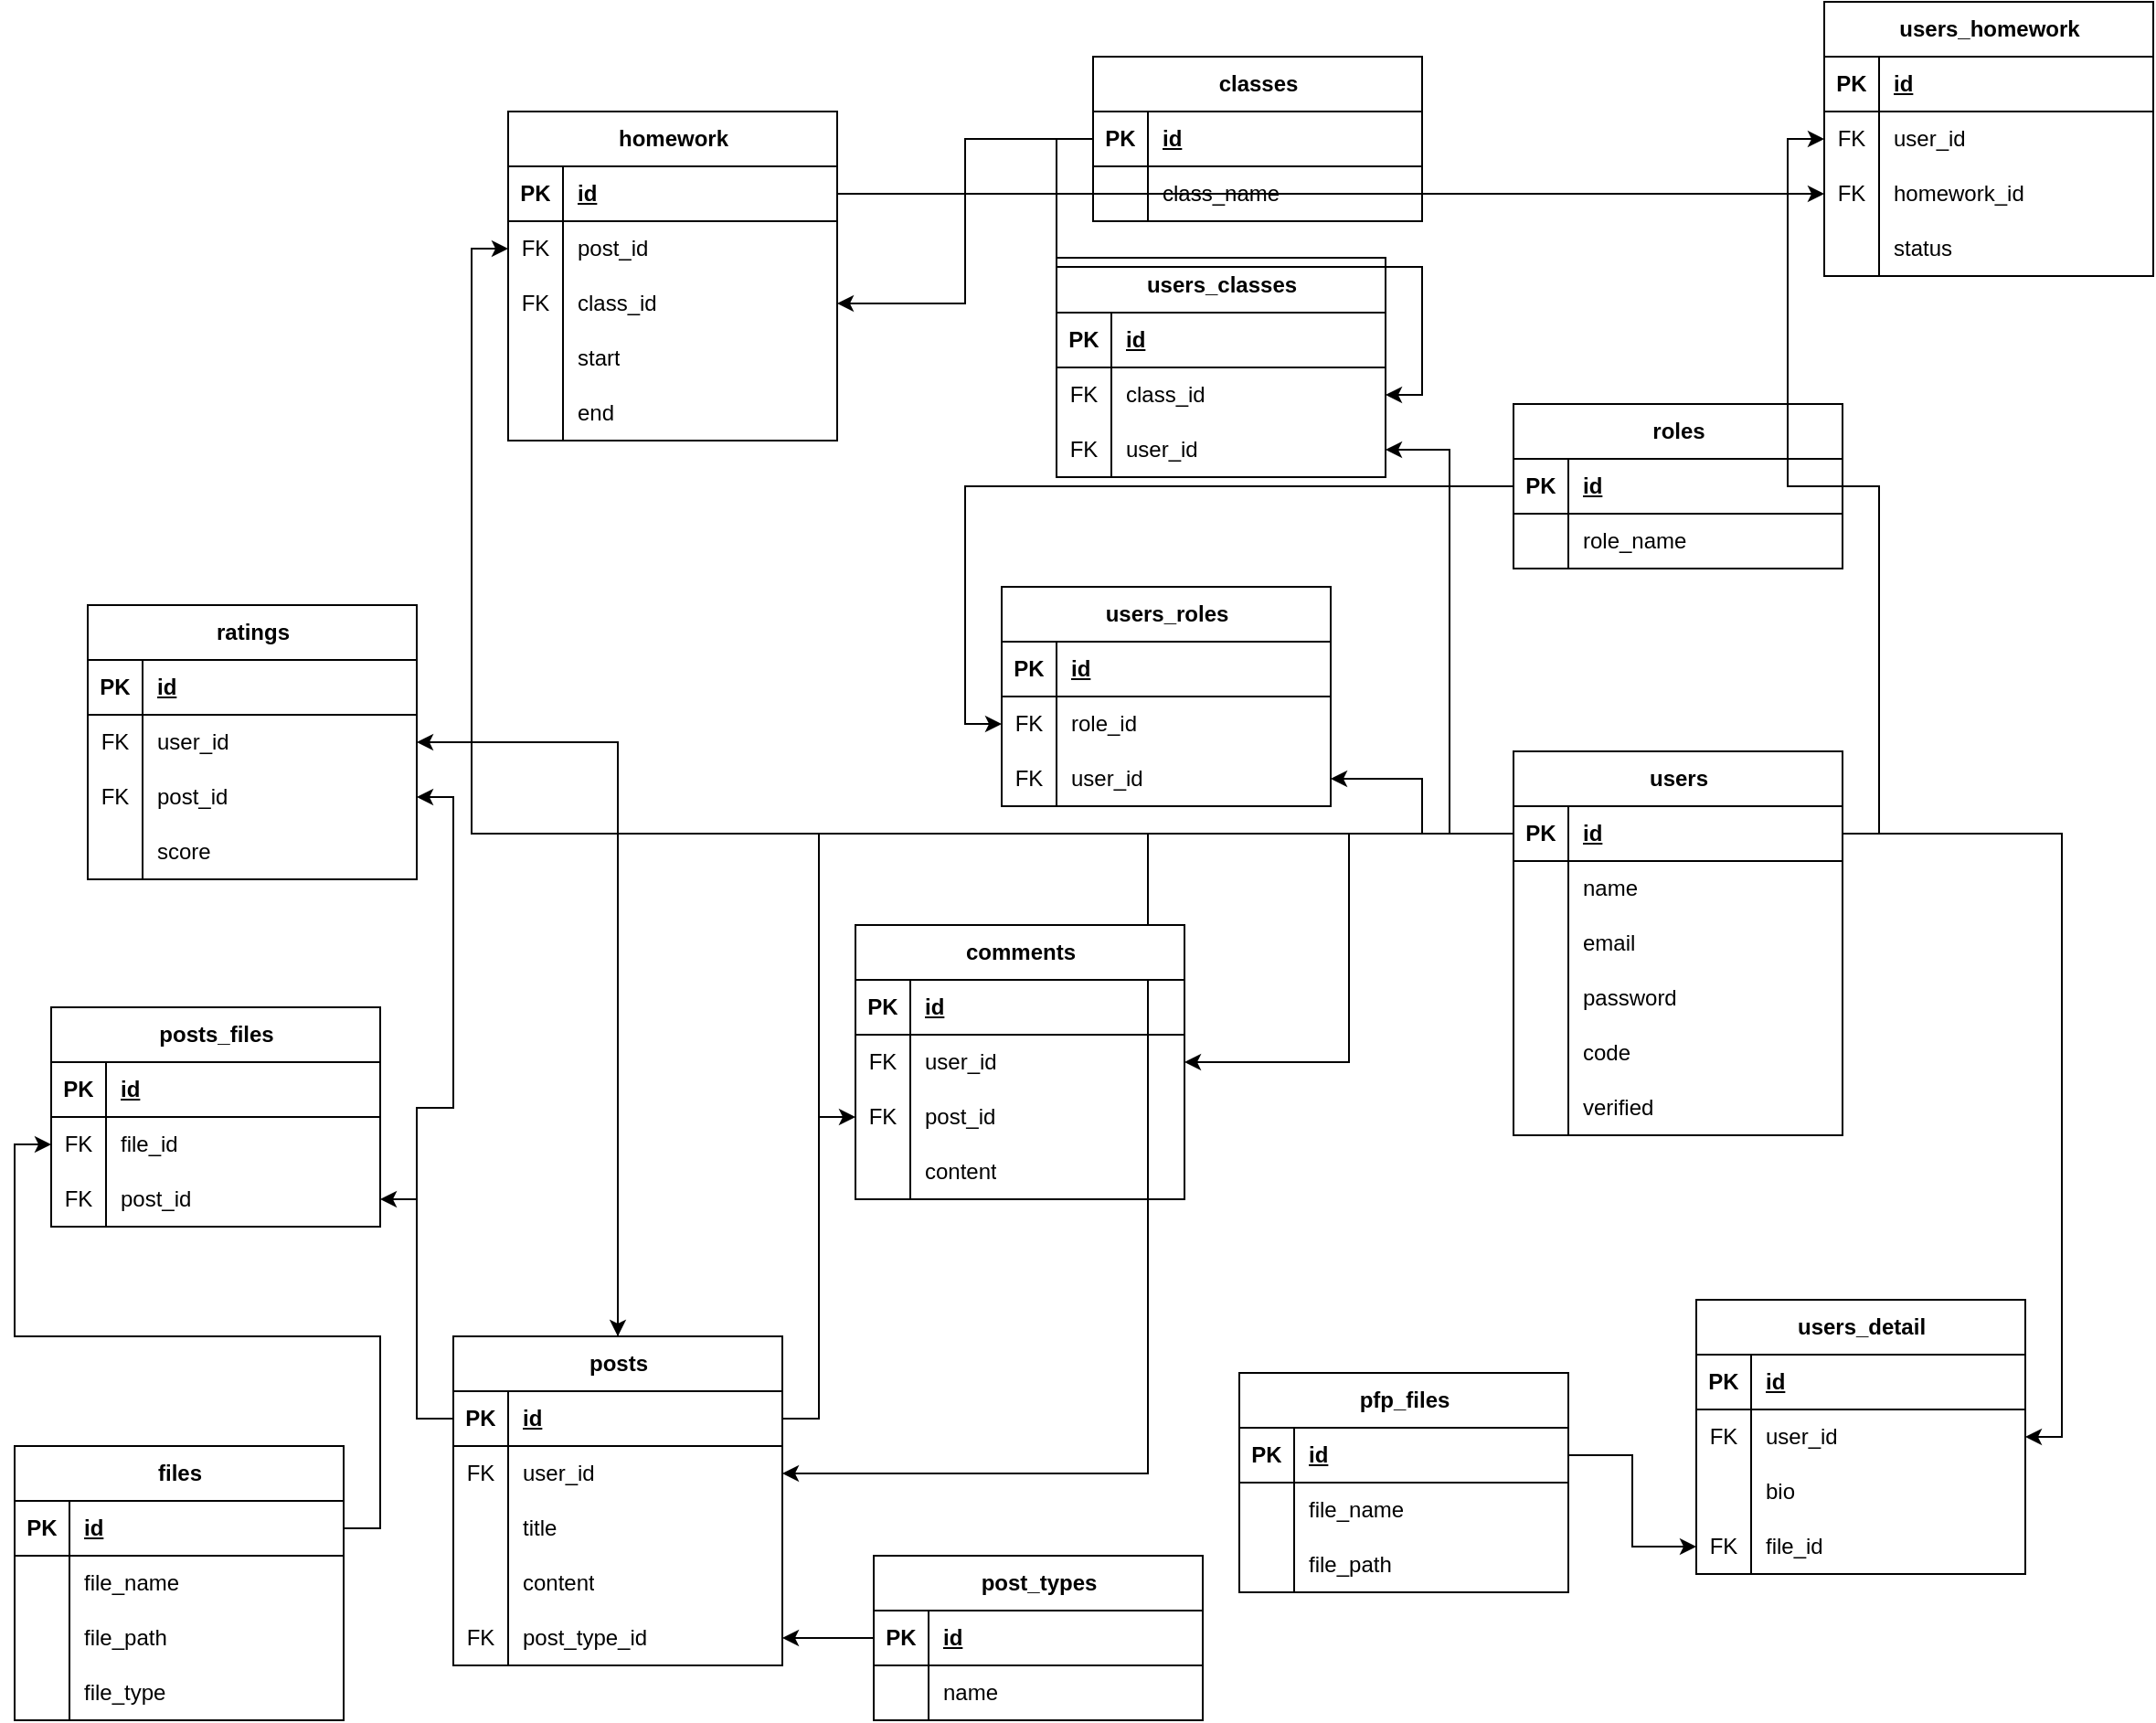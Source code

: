 <mxfile version="24.7.8">
  <diagram name="Page-1" id="7wXRoAHIa0Lo-iU77qoq">
    <mxGraphModel dx="2293" dy="2093" grid="1" gridSize="10" guides="1" tooltips="1" connect="1" arrows="1" fold="1" page="1" pageScale="1" pageWidth="850" pageHeight="1100" math="0" shadow="0">
      <root>
        <mxCell id="0" />
        <mxCell id="1" parent="0" />
        <mxCell id="QNA2KEX5g2v_mth4qM85-1" value="users" style="shape=table;startSize=30;container=1;collapsible=1;childLayout=tableLayout;fixedRows=1;rowLines=0;fontStyle=1;align=center;resizeLast=1;html=1;" parent="1" vertex="1">
          <mxGeometry x="-230" y="380" width="180" height="210" as="geometry" />
        </mxCell>
        <mxCell id="QNA2KEX5g2v_mth4qM85-2" value="" style="shape=tableRow;horizontal=0;startSize=0;swimlaneHead=0;swimlaneBody=0;fillColor=none;collapsible=0;dropTarget=0;points=[[0,0.5],[1,0.5]];portConstraint=eastwest;top=0;left=0;right=0;bottom=1;" parent="QNA2KEX5g2v_mth4qM85-1" vertex="1">
          <mxGeometry y="30" width="180" height="30" as="geometry" />
        </mxCell>
        <mxCell id="QNA2KEX5g2v_mth4qM85-3" value="PK" style="shape=partialRectangle;connectable=0;fillColor=none;top=0;left=0;bottom=0;right=0;fontStyle=1;overflow=hidden;whiteSpace=wrap;html=1;" parent="QNA2KEX5g2v_mth4qM85-2" vertex="1">
          <mxGeometry width="30" height="30" as="geometry">
            <mxRectangle width="30" height="30" as="alternateBounds" />
          </mxGeometry>
        </mxCell>
        <mxCell id="QNA2KEX5g2v_mth4qM85-4" value="id" style="shape=partialRectangle;connectable=0;fillColor=none;top=0;left=0;bottom=0;right=0;align=left;spacingLeft=6;fontStyle=5;overflow=hidden;whiteSpace=wrap;html=1;" parent="QNA2KEX5g2v_mth4qM85-2" vertex="1">
          <mxGeometry x="30" width="150" height="30" as="geometry">
            <mxRectangle width="150" height="30" as="alternateBounds" />
          </mxGeometry>
        </mxCell>
        <mxCell id="QNA2KEX5g2v_mth4qM85-5" value="" style="shape=tableRow;horizontal=0;startSize=0;swimlaneHead=0;swimlaneBody=0;fillColor=none;collapsible=0;dropTarget=0;points=[[0,0.5],[1,0.5]];portConstraint=eastwest;top=0;left=0;right=0;bottom=0;" parent="QNA2KEX5g2v_mth4qM85-1" vertex="1">
          <mxGeometry y="60" width="180" height="30" as="geometry" />
        </mxCell>
        <mxCell id="QNA2KEX5g2v_mth4qM85-6" value="" style="shape=partialRectangle;connectable=0;fillColor=none;top=0;left=0;bottom=0;right=0;editable=1;overflow=hidden;whiteSpace=wrap;html=1;" parent="QNA2KEX5g2v_mth4qM85-5" vertex="1">
          <mxGeometry width="30" height="30" as="geometry">
            <mxRectangle width="30" height="30" as="alternateBounds" />
          </mxGeometry>
        </mxCell>
        <mxCell id="QNA2KEX5g2v_mth4qM85-7" value="name" style="shape=partialRectangle;connectable=0;fillColor=none;top=0;left=0;bottom=0;right=0;align=left;spacingLeft=6;overflow=hidden;whiteSpace=wrap;html=1;" parent="QNA2KEX5g2v_mth4qM85-5" vertex="1">
          <mxGeometry x="30" width="150" height="30" as="geometry">
            <mxRectangle width="150" height="30" as="alternateBounds" />
          </mxGeometry>
        </mxCell>
        <mxCell id="QNA2KEX5g2v_mth4qM85-8" value="" style="shape=tableRow;horizontal=0;startSize=0;swimlaneHead=0;swimlaneBody=0;fillColor=none;collapsible=0;dropTarget=0;points=[[0,0.5],[1,0.5]];portConstraint=eastwest;top=0;left=0;right=0;bottom=0;" parent="QNA2KEX5g2v_mth4qM85-1" vertex="1">
          <mxGeometry y="90" width="180" height="30" as="geometry" />
        </mxCell>
        <mxCell id="QNA2KEX5g2v_mth4qM85-9" value="" style="shape=partialRectangle;connectable=0;fillColor=none;top=0;left=0;bottom=0;right=0;editable=1;overflow=hidden;whiteSpace=wrap;html=1;" parent="QNA2KEX5g2v_mth4qM85-8" vertex="1">
          <mxGeometry width="30" height="30" as="geometry">
            <mxRectangle width="30" height="30" as="alternateBounds" />
          </mxGeometry>
        </mxCell>
        <mxCell id="QNA2KEX5g2v_mth4qM85-10" value="email" style="shape=partialRectangle;connectable=0;fillColor=none;top=0;left=0;bottom=0;right=0;align=left;spacingLeft=6;overflow=hidden;whiteSpace=wrap;html=1;" parent="QNA2KEX5g2v_mth4qM85-8" vertex="1">
          <mxGeometry x="30" width="150" height="30" as="geometry">
            <mxRectangle width="150" height="30" as="alternateBounds" />
          </mxGeometry>
        </mxCell>
        <mxCell id="QNA2KEX5g2v_mth4qM85-11" value="" style="shape=tableRow;horizontal=0;startSize=0;swimlaneHead=0;swimlaneBody=0;fillColor=none;collapsible=0;dropTarget=0;points=[[0,0.5],[1,0.5]];portConstraint=eastwest;top=0;left=0;right=0;bottom=0;" parent="QNA2KEX5g2v_mth4qM85-1" vertex="1">
          <mxGeometry y="120" width="180" height="30" as="geometry" />
        </mxCell>
        <mxCell id="QNA2KEX5g2v_mth4qM85-12" value="" style="shape=partialRectangle;connectable=0;fillColor=none;top=0;left=0;bottom=0;right=0;editable=1;overflow=hidden;whiteSpace=wrap;html=1;" parent="QNA2KEX5g2v_mth4qM85-11" vertex="1">
          <mxGeometry width="30" height="30" as="geometry">
            <mxRectangle width="30" height="30" as="alternateBounds" />
          </mxGeometry>
        </mxCell>
        <mxCell id="QNA2KEX5g2v_mth4qM85-13" value="password" style="shape=partialRectangle;connectable=0;fillColor=none;top=0;left=0;bottom=0;right=0;align=left;spacingLeft=6;overflow=hidden;whiteSpace=wrap;html=1;" parent="QNA2KEX5g2v_mth4qM85-11" vertex="1">
          <mxGeometry x="30" width="150" height="30" as="geometry">
            <mxRectangle width="150" height="30" as="alternateBounds" />
          </mxGeometry>
        </mxCell>
        <mxCell id="QNA2KEX5g2v_mth4qM85-14" style="shape=tableRow;horizontal=0;startSize=0;swimlaneHead=0;swimlaneBody=0;fillColor=none;collapsible=0;dropTarget=0;points=[[0,0.5],[1,0.5]];portConstraint=eastwest;top=0;left=0;right=0;bottom=0;" parent="QNA2KEX5g2v_mth4qM85-1" vertex="1">
          <mxGeometry y="150" width="180" height="30" as="geometry" />
        </mxCell>
        <mxCell id="QNA2KEX5g2v_mth4qM85-15" style="shape=partialRectangle;connectable=0;fillColor=none;top=0;left=0;bottom=0;right=0;editable=1;overflow=hidden;whiteSpace=wrap;html=1;" parent="QNA2KEX5g2v_mth4qM85-14" vertex="1">
          <mxGeometry width="30" height="30" as="geometry">
            <mxRectangle width="30" height="30" as="alternateBounds" />
          </mxGeometry>
        </mxCell>
        <mxCell id="QNA2KEX5g2v_mth4qM85-16" value="code" style="shape=partialRectangle;connectable=0;fillColor=none;top=0;left=0;bottom=0;right=0;align=left;spacingLeft=6;overflow=hidden;whiteSpace=wrap;html=1;" parent="QNA2KEX5g2v_mth4qM85-14" vertex="1">
          <mxGeometry x="30" width="150" height="30" as="geometry">
            <mxRectangle width="150" height="30" as="alternateBounds" />
          </mxGeometry>
        </mxCell>
        <mxCell id="QNA2KEX5g2v_mth4qM85-17" style="shape=tableRow;horizontal=0;startSize=0;swimlaneHead=0;swimlaneBody=0;fillColor=none;collapsible=0;dropTarget=0;points=[[0,0.5],[1,0.5]];portConstraint=eastwest;top=0;left=0;right=0;bottom=0;" parent="QNA2KEX5g2v_mth4qM85-1" vertex="1">
          <mxGeometry y="180" width="180" height="30" as="geometry" />
        </mxCell>
        <mxCell id="QNA2KEX5g2v_mth4qM85-18" style="shape=partialRectangle;connectable=0;fillColor=none;top=0;left=0;bottom=0;right=0;editable=1;overflow=hidden;whiteSpace=wrap;html=1;" parent="QNA2KEX5g2v_mth4qM85-17" vertex="1">
          <mxGeometry width="30" height="30" as="geometry">
            <mxRectangle width="30" height="30" as="alternateBounds" />
          </mxGeometry>
        </mxCell>
        <mxCell id="QNA2KEX5g2v_mth4qM85-19" value="verified" style="shape=partialRectangle;connectable=0;fillColor=none;top=0;left=0;bottom=0;right=0;align=left;spacingLeft=6;overflow=hidden;whiteSpace=wrap;html=1;" parent="QNA2KEX5g2v_mth4qM85-17" vertex="1">
          <mxGeometry x="30" width="150" height="30" as="geometry">
            <mxRectangle width="150" height="30" as="alternateBounds" />
          </mxGeometry>
        </mxCell>
        <mxCell id="QNA2KEX5g2v_mth4qM85-20" value="roles" style="shape=table;startSize=30;container=1;collapsible=1;childLayout=tableLayout;fixedRows=1;rowLines=0;fontStyle=1;align=center;resizeLast=1;html=1;" parent="1" vertex="1">
          <mxGeometry x="-230" y="190" width="180" height="90" as="geometry" />
        </mxCell>
        <mxCell id="QNA2KEX5g2v_mth4qM85-21" value="" style="shape=tableRow;horizontal=0;startSize=0;swimlaneHead=0;swimlaneBody=0;fillColor=none;collapsible=0;dropTarget=0;points=[[0,0.5],[1,0.5]];portConstraint=eastwest;top=0;left=0;right=0;bottom=1;" parent="QNA2KEX5g2v_mth4qM85-20" vertex="1">
          <mxGeometry y="30" width="180" height="30" as="geometry" />
        </mxCell>
        <mxCell id="QNA2KEX5g2v_mth4qM85-22" value="PK" style="shape=partialRectangle;connectable=0;fillColor=none;top=0;left=0;bottom=0;right=0;fontStyle=1;overflow=hidden;whiteSpace=wrap;html=1;" parent="QNA2KEX5g2v_mth4qM85-21" vertex="1">
          <mxGeometry width="30" height="30" as="geometry">
            <mxRectangle width="30" height="30" as="alternateBounds" />
          </mxGeometry>
        </mxCell>
        <mxCell id="QNA2KEX5g2v_mth4qM85-23" value="id" style="shape=partialRectangle;connectable=0;fillColor=none;top=0;left=0;bottom=0;right=0;align=left;spacingLeft=6;fontStyle=5;overflow=hidden;whiteSpace=wrap;html=1;" parent="QNA2KEX5g2v_mth4qM85-21" vertex="1">
          <mxGeometry x="30" width="150" height="30" as="geometry">
            <mxRectangle width="150" height="30" as="alternateBounds" />
          </mxGeometry>
        </mxCell>
        <mxCell id="QNA2KEX5g2v_mth4qM85-24" value="" style="shape=tableRow;horizontal=0;startSize=0;swimlaneHead=0;swimlaneBody=0;fillColor=none;collapsible=0;dropTarget=0;points=[[0,0.5],[1,0.5]];portConstraint=eastwest;top=0;left=0;right=0;bottom=0;" parent="QNA2KEX5g2v_mth4qM85-20" vertex="1">
          <mxGeometry y="60" width="180" height="30" as="geometry" />
        </mxCell>
        <mxCell id="QNA2KEX5g2v_mth4qM85-25" value="" style="shape=partialRectangle;connectable=0;fillColor=none;top=0;left=0;bottom=0;right=0;editable=1;overflow=hidden;whiteSpace=wrap;html=1;" parent="QNA2KEX5g2v_mth4qM85-24" vertex="1">
          <mxGeometry width="30" height="30" as="geometry">
            <mxRectangle width="30" height="30" as="alternateBounds" />
          </mxGeometry>
        </mxCell>
        <mxCell id="QNA2KEX5g2v_mth4qM85-26" value="role_name" style="shape=partialRectangle;connectable=0;fillColor=none;top=0;left=0;bottom=0;right=0;align=left;spacingLeft=6;overflow=hidden;whiteSpace=wrap;html=1;" parent="QNA2KEX5g2v_mth4qM85-24" vertex="1">
          <mxGeometry x="30" width="150" height="30" as="geometry">
            <mxRectangle width="150" height="30" as="alternateBounds" />
          </mxGeometry>
        </mxCell>
        <mxCell id="QNA2KEX5g2v_mth4qM85-33" value="users_roles" style="shape=table;startSize=30;container=1;collapsible=1;childLayout=tableLayout;fixedRows=1;rowLines=0;fontStyle=1;align=center;resizeLast=1;html=1;" parent="1" vertex="1">
          <mxGeometry x="-510" y="290" width="180" height="120" as="geometry" />
        </mxCell>
        <mxCell id="QNA2KEX5g2v_mth4qM85-34" value="" style="shape=tableRow;horizontal=0;startSize=0;swimlaneHead=0;swimlaneBody=0;fillColor=none;collapsible=0;dropTarget=0;points=[[0,0.5],[1,0.5]];portConstraint=eastwest;top=0;left=0;right=0;bottom=1;" parent="QNA2KEX5g2v_mth4qM85-33" vertex="1">
          <mxGeometry y="30" width="180" height="30" as="geometry" />
        </mxCell>
        <mxCell id="QNA2KEX5g2v_mth4qM85-35" value="PK" style="shape=partialRectangle;connectable=0;fillColor=none;top=0;left=0;bottom=0;right=0;fontStyle=1;overflow=hidden;whiteSpace=wrap;html=1;" parent="QNA2KEX5g2v_mth4qM85-34" vertex="1">
          <mxGeometry width="30" height="30" as="geometry">
            <mxRectangle width="30" height="30" as="alternateBounds" />
          </mxGeometry>
        </mxCell>
        <mxCell id="QNA2KEX5g2v_mth4qM85-36" value="id" style="shape=partialRectangle;connectable=0;fillColor=none;top=0;left=0;bottom=0;right=0;align=left;spacingLeft=6;fontStyle=5;overflow=hidden;whiteSpace=wrap;html=1;" parent="QNA2KEX5g2v_mth4qM85-34" vertex="1">
          <mxGeometry x="30" width="150" height="30" as="geometry">
            <mxRectangle width="150" height="30" as="alternateBounds" />
          </mxGeometry>
        </mxCell>
        <mxCell id="QNA2KEX5g2v_mth4qM85-37" value="" style="shape=tableRow;horizontal=0;startSize=0;swimlaneHead=0;swimlaneBody=0;fillColor=none;collapsible=0;dropTarget=0;points=[[0,0.5],[1,0.5]];portConstraint=eastwest;top=0;left=0;right=0;bottom=0;" parent="QNA2KEX5g2v_mth4qM85-33" vertex="1">
          <mxGeometry y="60" width="180" height="30" as="geometry" />
        </mxCell>
        <mxCell id="QNA2KEX5g2v_mth4qM85-38" value="FK" style="shape=partialRectangle;connectable=0;fillColor=none;top=0;left=0;bottom=0;right=0;editable=1;overflow=hidden;whiteSpace=wrap;html=1;" parent="QNA2KEX5g2v_mth4qM85-37" vertex="1">
          <mxGeometry width="30" height="30" as="geometry">
            <mxRectangle width="30" height="30" as="alternateBounds" />
          </mxGeometry>
        </mxCell>
        <mxCell id="QNA2KEX5g2v_mth4qM85-39" value="role_id" style="shape=partialRectangle;connectable=0;fillColor=none;top=0;left=0;bottom=0;right=0;align=left;spacingLeft=6;overflow=hidden;whiteSpace=wrap;html=1;" parent="QNA2KEX5g2v_mth4qM85-37" vertex="1">
          <mxGeometry x="30" width="150" height="30" as="geometry">
            <mxRectangle width="150" height="30" as="alternateBounds" />
          </mxGeometry>
        </mxCell>
        <mxCell id="QNA2KEX5g2v_mth4qM85-40" value="" style="shape=tableRow;horizontal=0;startSize=0;swimlaneHead=0;swimlaneBody=0;fillColor=none;collapsible=0;dropTarget=0;points=[[0,0.5],[1,0.5]];portConstraint=eastwest;top=0;left=0;right=0;bottom=0;" parent="QNA2KEX5g2v_mth4qM85-33" vertex="1">
          <mxGeometry y="90" width="180" height="30" as="geometry" />
        </mxCell>
        <mxCell id="QNA2KEX5g2v_mth4qM85-41" value="FK" style="shape=partialRectangle;connectable=0;fillColor=none;top=0;left=0;bottom=0;right=0;editable=1;overflow=hidden;whiteSpace=wrap;html=1;" parent="QNA2KEX5g2v_mth4qM85-40" vertex="1">
          <mxGeometry width="30" height="30" as="geometry">
            <mxRectangle width="30" height="30" as="alternateBounds" />
          </mxGeometry>
        </mxCell>
        <mxCell id="QNA2KEX5g2v_mth4qM85-42" value="user_id" style="shape=partialRectangle;connectable=0;fillColor=none;top=0;left=0;bottom=0;right=0;align=left;spacingLeft=6;overflow=hidden;whiteSpace=wrap;html=1;" parent="QNA2KEX5g2v_mth4qM85-40" vertex="1">
          <mxGeometry x="30" width="150" height="30" as="geometry">
            <mxRectangle width="150" height="30" as="alternateBounds" />
          </mxGeometry>
        </mxCell>
        <mxCell id="QNA2KEX5g2v_mth4qM85-50" style="edgeStyle=orthogonalEdgeStyle;rounded=0;orthogonalLoop=1;jettySize=auto;html=1;" parent="1" source="QNA2KEX5g2v_mth4qM85-2" target="QNA2KEX5g2v_mth4qM85-40" edge="1">
          <mxGeometry relative="1" as="geometry" />
        </mxCell>
        <mxCell id="QNA2KEX5g2v_mth4qM85-51" style="edgeStyle=orthogonalEdgeStyle;rounded=0;orthogonalLoop=1;jettySize=auto;html=1;entryX=0;entryY=0.5;entryDx=0;entryDy=0;" parent="1" source="QNA2KEX5g2v_mth4qM85-21" target="QNA2KEX5g2v_mth4qM85-37" edge="1">
          <mxGeometry relative="1" as="geometry" />
        </mxCell>
        <mxCell id="QNA2KEX5g2v_mth4qM85-52" value="classes" style="shape=table;startSize=30;container=1;collapsible=1;childLayout=tableLayout;fixedRows=1;rowLines=0;fontStyle=1;align=center;resizeLast=1;html=1;" parent="1" vertex="1">
          <mxGeometry x="-460" width="180" height="90" as="geometry" />
        </mxCell>
        <mxCell id="QNA2KEX5g2v_mth4qM85-53" value="" style="shape=tableRow;horizontal=0;startSize=0;swimlaneHead=0;swimlaneBody=0;fillColor=none;collapsible=0;dropTarget=0;points=[[0,0.5],[1,0.5]];portConstraint=eastwest;top=0;left=0;right=0;bottom=1;" parent="QNA2KEX5g2v_mth4qM85-52" vertex="1">
          <mxGeometry y="30" width="180" height="30" as="geometry" />
        </mxCell>
        <mxCell id="QNA2KEX5g2v_mth4qM85-54" value="PK" style="shape=partialRectangle;connectable=0;fillColor=none;top=0;left=0;bottom=0;right=0;fontStyle=1;overflow=hidden;whiteSpace=wrap;html=1;" parent="QNA2KEX5g2v_mth4qM85-53" vertex="1">
          <mxGeometry width="30" height="30" as="geometry">
            <mxRectangle width="30" height="30" as="alternateBounds" />
          </mxGeometry>
        </mxCell>
        <mxCell id="QNA2KEX5g2v_mth4qM85-55" value="id" style="shape=partialRectangle;connectable=0;fillColor=none;top=0;left=0;bottom=0;right=0;align=left;spacingLeft=6;fontStyle=5;overflow=hidden;whiteSpace=wrap;html=1;" parent="QNA2KEX5g2v_mth4qM85-53" vertex="1">
          <mxGeometry x="30" width="150" height="30" as="geometry">
            <mxRectangle width="150" height="30" as="alternateBounds" />
          </mxGeometry>
        </mxCell>
        <mxCell id="QNA2KEX5g2v_mth4qM85-56" value="" style="shape=tableRow;horizontal=0;startSize=0;swimlaneHead=0;swimlaneBody=0;fillColor=none;collapsible=0;dropTarget=0;points=[[0,0.5],[1,0.5]];portConstraint=eastwest;top=0;left=0;right=0;bottom=0;" parent="QNA2KEX5g2v_mth4qM85-52" vertex="1">
          <mxGeometry y="60" width="180" height="30" as="geometry" />
        </mxCell>
        <mxCell id="QNA2KEX5g2v_mth4qM85-57" value="" style="shape=partialRectangle;connectable=0;fillColor=none;top=0;left=0;bottom=0;right=0;editable=1;overflow=hidden;whiteSpace=wrap;html=1;" parent="QNA2KEX5g2v_mth4qM85-56" vertex="1">
          <mxGeometry width="30" height="30" as="geometry">
            <mxRectangle width="30" height="30" as="alternateBounds" />
          </mxGeometry>
        </mxCell>
        <mxCell id="QNA2KEX5g2v_mth4qM85-58" value="class_name" style="shape=partialRectangle;connectable=0;fillColor=none;top=0;left=0;bottom=0;right=0;align=left;spacingLeft=6;overflow=hidden;whiteSpace=wrap;html=1;" parent="QNA2KEX5g2v_mth4qM85-56" vertex="1">
          <mxGeometry x="30" width="150" height="30" as="geometry">
            <mxRectangle width="150" height="30" as="alternateBounds" />
          </mxGeometry>
        </mxCell>
        <mxCell id="QNA2KEX5g2v_mth4qM85-65" value="users_classes" style="shape=table;startSize=30;container=1;collapsible=1;childLayout=tableLayout;fixedRows=1;rowLines=0;fontStyle=1;align=center;resizeLast=1;html=1;" parent="1" vertex="1">
          <mxGeometry x="-480" y="110" width="180" height="120" as="geometry" />
        </mxCell>
        <mxCell id="QNA2KEX5g2v_mth4qM85-66" value="" style="shape=tableRow;horizontal=0;startSize=0;swimlaneHead=0;swimlaneBody=0;fillColor=none;collapsible=0;dropTarget=0;points=[[0,0.5],[1,0.5]];portConstraint=eastwest;top=0;left=0;right=0;bottom=1;" parent="QNA2KEX5g2v_mth4qM85-65" vertex="1">
          <mxGeometry y="30" width="180" height="30" as="geometry" />
        </mxCell>
        <mxCell id="QNA2KEX5g2v_mth4qM85-67" value="PK" style="shape=partialRectangle;connectable=0;fillColor=none;top=0;left=0;bottom=0;right=0;fontStyle=1;overflow=hidden;whiteSpace=wrap;html=1;" parent="QNA2KEX5g2v_mth4qM85-66" vertex="1">
          <mxGeometry width="30" height="30" as="geometry">
            <mxRectangle width="30" height="30" as="alternateBounds" />
          </mxGeometry>
        </mxCell>
        <mxCell id="QNA2KEX5g2v_mth4qM85-68" value="id" style="shape=partialRectangle;connectable=0;fillColor=none;top=0;left=0;bottom=0;right=0;align=left;spacingLeft=6;fontStyle=5;overflow=hidden;whiteSpace=wrap;html=1;" parent="QNA2KEX5g2v_mth4qM85-66" vertex="1">
          <mxGeometry x="30" width="150" height="30" as="geometry">
            <mxRectangle width="150" height="30" as="alternateBounds" />
          </mxGeometry>
        </mxCell>
        <mxCell id="QNA2KEX5g2v_mth4qM85-69" value="" style="shape=tableRow;horizontal=0;startSize=0;swimlaneHead=0;swimlaneBody=0;fillColor=none;collapsible=0;dropTarget=0;points=[[0,0.5],[1,0.5]];portConstraint=eastwest;top=0;left=0;right=0;bottom=0;" parent="QNA2KEX5g2v_mth4qM85-65" vertex="1">
          <mxGeometry y="60" width="180" height="30" as="geometry" />
        </mxCell>
        <mxCell id="QNA2KEX5g2v_mth4qM85-70" value="FK" style="shape=partialRectangle;connectable=0;fillColor=none;top=0;left=0;bottom=0;right=0;editable=1;overflow=hidden;whiteSpace=wrap;html=1;" parent="QNA2KEX5g2v_mth4qM85-69" vertex="1">
          <mxGeometry width="30" height="30" as="geometry">
            <mxRectangle width="30" height="30" as="alternateBounds" />
          </mxGeometry>
        </mxCell>
        <mxCell id="QNA2KEX5g2v_mth4qM85-71" value="class_id" style="shape=partialRectangle;connectable=0;fillColor=none;top=0;left=0;bottom=0;right=0;align=left;spacingLeft=6;overflow=hidden;whiteSpace=wrap;html=1;" parent="QNA2KEX5g2v_mth4qM85-69" vertex="1">
          <mxGeometry x="30" width="150" height="30" as="geometry">
            <mxRectangle width="150" height="30" as="alternateBounds" />
          </mxGeometry>
        </mxCell>
        <mxCell id="QNA2KEX5g2v_mth4qM85-72" value="" style="shape=tableRow;horizontal=0;startSize=0;swimlaneHead=0;swimlaneBody=0;fillColor=none;collapsible=0;dropTarget=0;points=[[0,0.5],[1,0.5]];portConstraint=eastwest;top=0;left=0;right=0;bottom=0;" parent="QNA2KEX5g2v_mth4qM85-65" vertex="1">
          <mxGeometry y="90" width="180" height="30" as="geometry" />
        </mxCell>
        <mxCell id="QNA2KEX5g2v_mth4qM85-73" value="FK" style="shape=partialRectangle;connectable=0;fillColor=none;top=0;left=0;bottom=0;right=0;editable=1;overflow=hidden;whiteSpace=wrap;html=1;" parent="QNA2KEX5g2v_mth4qM85-72" vertex="1">
          <mxGeometry width="30" height="30" as="geometry">
            <mxRectangle width="30" height="30" as="alternateBounds" />
          </mxGeometry>
        </mxCell>
        <mxCell id="QNA2KEX5g2v_mth4qM85-74" value="user_id" style="shape=partialRectangle;connectable=0;fillColor=none;top=0;left=0;bottom=0;right=0;align=left;spacingLeft=6;overflow=hidden;whiteSpace=wrap;html=1;" parent="QNA2KEX5g2v_mth4qM85-72" vertex="1">
          <mxGeometry x="30" width="150" height="30" as="geometry">
            <mxRectangle width="150" height="30" as="alternateBounds" />
          </mxGeometry>
        </mxCell>
        <mxCell id="QNA2KEX5g2v_mth4qM85-78" style="edgeStyle=orthogonalEdgeStyle;rounded=0;orthogonalLoop=1;jettySize=auto;html=1;" parent="1" source="QNA2KEX5g2v_mth4qM85-2" target="QNA2KEX5g2v_mth4qM85-72" edge="1">
          <mxGeometry relative="1" as="geometry" />
        </mxCell>
        <mxCell id="QNA2KEX5g2v_mth4qM85-79" style="edgeStyle=orthogonalEdgeStyle;rounded=0;orthogonalLoop=1;jettySize=auto;html=1;" parent="1" source="QNA2KEX5g2v_mth4qM85-53" target="QNA2KEX5g2v_mth4qM85-69" edge="1">
          <mxGeometry relative="1" as="geometry" />
        </mxCell>
        <mxCell id="QNA2KEX5g2v_mth4qM85-93" value="files" style="shape=table;startSize=30;container=1;collapsible=1;childLayout=tableLayout;fixedRows=1;rowLines=0;fontStyle=1;align=center;resizeLast=1;html=1;" parent="1" vertex="1">
          <mxGeometry x="-1050" y="760" width="180" height="150" as="geometry" />
        </mxCell>
        <mxCell id="QNA2KEX5g2v_mth4qM85-94" value="" style="shape=tableRow;horizontal=0;startSize=0;swimlaneHead=0;swimlaneBody=0;fillColor=none;collapsible=0;dropTarget=0;points=[[0,0.5],[1,0.5]];portConstraint=eastwest;top=0;left=0;right=0;bottom=1;" parent="QNA2KEX5g2v_mth4qM85-93" vertex="1">
          <mxGeometry y="30" width="180" height="30" as="geometry" />
        </mxCell>
        <mxCell id="QNA2KEX5g2v_mth4qM85-95" value="PK" style="shape=partialRectangle;connectable=0;fillColor=none;top=0;left=0;bottom=0;right=0;fontStyle=1;overflow=hidden;whiteSpace=wrap;html=1;" parent="QNA2KEX5g2v_mth4qM85-94" vertex="1">
          <mxGeometry width="30" height="30" as="geometry">
            <mxRectangle width="30" height="30" as="alternateBounds" />
          </mxGeometry>
        </mxCell>
        <mxCell id="QNA2KEX5g2v_mth4qM85-96" value="id" style="shape=partialRectangle;connectable=0;fillColor=none;top=0;left=0;bottom=0;right=0;align=left;spacingLeft=6;fontStyle=5;overflow=hidden;whiteSpace=wrap;html=1;" parent="QNA2KEX5g2v_mth4qM85-94" vertex="1">
          <mxGeometry x="30" width="150" height="30" as="geometry">
            <mxRectangle width="150" height="30" as="alternateBounds" />
          </mxGeometry>
        </mxCell>
        <mxCell id="QNA2KEX5g2v_mth4qM85-97" value="" style="shape=tableRow;horizontal=0;startSize=0;swimlaneHead=0;swimlaneBody=0;fillColor=none;collapsible=0;dropTarget=0;points=[[0,0.5],[1,0.5]];portConstraint=eastwest;top=0;left=0;right=0;bottom=0;" parent="QNA2KEX5g2v_mth4qM85-93" vertex="1">
          <mxGeometry y="60" width="180" height="30" as="geometry" />
        </mxCell>
        <mxCell id="QNA2KEX5g2v_mth4qM85-98" value="" style="shape=partialRectangle;connectable=0;fillColor=none;top=0;left=0;bottom=0;right=0;editable=1;overflow=hidden;whiteSpace=wrap;html=1;" parent="QNA2KEX5g2v_mth4qM85-97" vertex="1">
          <mxGeometry width="30" height="30" as="geometry">
            <mxRectangle width="30" height="30" as="alternateBounds" />
          </mxGeometry>
        </mxCell>
        <mxCell id="QNA2KEX5g2v_mth4qM85-99" value="file_name" style="shape=partialRectangle;connectable=0;fillColor=none;top=0;left=0;bottom=0;right=0;align=left;spacingLeft=6;overflow=hidden;whiteSpace=wrap;html=1;" parent="QNA2KEX5g2v_mth4qM85-97" vertex="1">
          <mxGeometry x="30" width="150" height="30" as="geometry">
            <mxRectangle width="150" height="30" as="alternateBounds" />
          </mxGeometry>
        </mxCell>
        <mxCell id="QNA2KEX5g2v_mth4qM85-100" value="" style="shape=tableRow;horizontal=0;startSize=0;swimlaneHead=0;swimlaneBody=0;fillColor=none;collapsible=0;dropTarget=0;points=[[0,0.5],[1,0.5]];portConstraint=eastwest;top=0;left=0;right=0;bottom=0;" parent="QNA2KEX5g2v_mth4qM85-93" vertex="1">
          <mxGeometry y="90" width="180" height="30" as="geometry" />
        </mxCell>
        <mxCell id="QNA2KEX5g2v_mth4qM85-101" value="" style="shape=partialRectangle;connectable=0;fillColor=none;top=0;left=0;bottom=0;right=0;editable=1;overflow=hidden;whiteSpace=wrap;html=1;" parent="QNA2KEX5g2v_mth4qM85-100" vertex="1">
          <mxGeometry width="30" height="30" as="geometry">
            <mxRectangle width="30" height="30" as="alternateBounds" />
          </mxGeometry>
        </mxCell>
        <mxCell id="QNA2KEX5g2v_mth4qM85-102" value="file_path" style="shape=partialRectangle;connectable=0;fillColor=none;top=0;left=0;bottom=0;right=0;align=left;spacingLeft=6;overflow=hidden;whiteSpace=wrap;html=1;" parent="QNA2KEX5g2v_mth4qM85-100" vertex="1">
          <mxGeometry x="30" width="150" height="30" as="geometry">
            <mxRectangle width="150" height="30" as="alternateBounds" />
          </mxGeometry>
        </mxCell>
        <mxCell id="QNA2KEX5g2v_mth4qM85-217" style="shape=tableRow;horizontal=0;startSize=0;swimlaneHead=0;swimlaneBody=0;fillColor=none;collapsible=0;dropTarget=0;points=[[0,0.5],[1,0.5]];portConstraint=eastwest;top=0;left=0;right=0;bottom=0;" parent="QNA2KEX5g2v_mth4qM85-93" vertex="1">
          <mxGeometry y="120" width="180" height="30" as="geometry" />
        </mxCell>
        <mxCell id="QNA2KEX5g2v_mth4qM85-218" style="shape=partialRectangle;connectable=0;fillColor=none;top=0;left=0;bottom=0;right=0;editable=1;overflow=hidden;whiteSpace=wrap;html=1;" parent="QNA2KEX5g2v_mth4qM85-217" vertex="1">
          <mxGeometry width="30" height="30" as="geometry">
            <mxRectangle width="30" height="30" as="alternateBounds" />
          </mxGeometry>
        </mxCell>
        <mxCell id="QNA2KEX5g2v_mth4qM85-219" value="file_type" style="shape=partialRectangle;connectable=0;fillColor=none;top=0;left=0;bottom=0;right=0;align=left;spacingLeft=6;overflow=hidden;whiteSpace=wrap;html=1;" parent="QNA2KEX5g2v_mth4qM85-217" vertex="1">
          <mxGeometry x="30" width="150" height="30" as="geometry">
            <mxRectangle width="150" height="30" as="alternateBounds" />
          </mxGeometry>
        </mxCell>
        <mxCell id="QNA2KEX5g2v_mth4qM85-106" value="posts_files" style="shape=table;startSize=30;container=1;collapsible=1;childLayout=tableLayout;fixedRows=1;rowLines=0;fontStyle=1;align=center;resizeLast=1;html=1;" parent="1" vertex="1">
          <mxGeometry x="-1030" y="520" width="180" height="120" as="geometry" />
        </mxCell>
        <mxCell id="QNA2KEX5g2v_mth4qM85-107" value="" style="shape=tableRow;horizontal=0;startSize=0;swimlaneHead=0;swimlaneBody=0;fillColor=none;collapsible=0;dropTarget=0;points=[[0,0.5],[1,0.5]];portConstraint=eastwest;top=0;left=0;right=0;bottom=1;" parent="QNA2KEX5g2v_mth4qM85-106" vertex="1">
          <mxGeometry y="30" width="180" height="30" as="geometry" />
        </mxCell>
        <mxCell id="QNA2KEX5g2v_mth4qM85-108" value="PK" style="shape=partialRectangle;connectable=0;fillColor=none;top=0;left=0;bottom=0;right=0;fontStyle=1;overflow=hidden;whiteSpace=wrap;html=1;" parent="QNA2KEX5g2v_mth4qM85-107" vertex="1">
          <mxGeometry width="30" height="30" as="geometry">
            <mxRectangle width="30" height="30" as="alternateBounds" />
          </mxGeometry>
        </mxCell>
        <mxCell id="QNA2KEX5g2v_mth4qM85-109" value="id" style="shape=partialRectangle;connectable=0;fillColor=none;top=0;left=0;bottom=0;right=0;align=left;spacingLeft=6;fontStyle=5;overflow=hidden;whiteSpace=wrap;html=1;" parent="QNA2KEX5g2v_mth4qM85-107" vertex="1">
          <mxGeometry x="30" width="150" height="30" as="geometry">
            <mxRectangle width="150" height="30" as="alternateBounds" />
          </mxGeometry>
        </mxCell>
        <mxCell id="QNA2KEX5g2v_mth4qM85-110" value="" style="shape=tableRow;horizontal=0;startSize=0;swimlaneHead=0;swimlaneBody=0;fillColor=none;collapsible=0;dropTarget=0;points=[[0,0.5],[1,0.5]];portConstraint=eastwest;top=0;left=0;right=0;bottom=0;" parent="QNA2KEX5g2v_mth4qM85-106" vertex="1">
          <mxGeometry y="60" width="180" height="30" as="geometry" />
        </mxCell>
        <mxCell id="QNA2KEX5g2v_mth4qM85-111" value="FK" style="shape=partialRectangle;connectable=0;fillColor=none;top=0;left=0;bottom=0;right=0;editable=1;overflow=hidden;whiteSpace=wrap;html=1;" parent="QNA2KEX5g2v_mth4qM85-110" vertex="1">
          <mxGeometry width="30" height="30" as="geometry">
            <mxRectangle width="30" height="30" as="alternateBounds" />
          </mxGeometry>
        </mxCell>
        <mxCell id="QNA2KEX5g2v_mth4qM85-112" value="file_id" style="shape=partialRectangle;connectable=0;fillColor=none;top=0;left=0;bottom=0;right=0;align=left;spacingLeft=6;overflow=hidden;whiteSpace=wrap;html=1;" parent="QNA2KEX5g2v_mth4qM85-110" vertex="1">
          <mxGeometry x="30" width="150" height="30" as="geometry">
            <mxRectangle width="150" height="30" as="alternateBounds" />
          </mxGeometry>
        </mxCell>
        <mxCell id="QNA2KEX5g2v_mth4qM85-113" value="" style="shape=tableRow;horizontal=0;startSize=0;swimlaneHead=0;swimlaneBody=0;fillColor=none;collapsible=0;dropTarget=0;points=[[0,0.5],[1,0.5]];portConstraint=eastwest;top=0;left=0;right=0;bottom=0;" parent="QNA2KEX5g2v_mth4qM85-106" vertex="1">
          <mxGeometry y="90" width="180" height="30" as="geometry" />
        </mxCell>
        <mxCell id="QNA2KEX5g2v_mth4qM85-114" value="FK" style="shape=partialRectangle;connectable=0;fillColor=none;top=0;left=0;bottom=0;right=0;editable=1;overflow=hidden;whiteSpace=wrap;html=1;" parent="QNA2KEX5g2v_mth4qM85-113" vertex="1">
          <mxGeometry width="30" height="30" as="geometry">
            <mxRectangle width="30" height="30" as="alternateBounds" />
          </mxGeometry>
        </mxCell>
        <mxCell id="QNA2KEX5g2v_mth4qM85-115" value="post_id" style="shape=partialRectangle;connectable=0;fillColor=none;top=0;left=0;bottom=0;right=0;align=left;spacingLeft=6;overflow=hidden;whiteSpace=wrap;html=1;" parent="QNA2KEX5g2v_mth4qM85-113" vertex="1">
          <mxGeometry x="30" width="150" height="30" as="geometry">
            <mxRectangle width="150" height="30" as="alternateBounds" />
          </mxGeometry>
        </mxCell>
        <mxCell id="QNA2KEX5g2v_mth4qM85-119" style="edgeStyle=orthogonalEdgeStyle;rounded=0;orthogonalLoop=1;jettySize=auto;html=1;" parent="1" source="QNA2KEX5g2v_mth4qM85-2" target="QNA2KEX5g2v_mth4qM85-84" edge="1">
          <mxGeometry relative="1" as="geometry" />
        </mxCell>
        <mxCell id="QNA2KEX5g2v_mth4qM85-124" style="edgeStyle=orthogonalEdgeStyle;rounded=0;orthogonalLoop=1;jettySize=auto;html=1;" parent="1" source="QNA2KEX5g2v_mth4qM85-94" target="QNA2KEX5g2v_mth4qM85-110" edge="1">
          <mxGeometry relative="1" as="geometry" />
        </mxCell>
        <mxCell id="QNA2KEX5g2v_mth4qM85-125" style="edgeStyle=orthogonalEdgeStyle;rounded=0;orthogonalLoop=1;jettySize=auto;html=1;" parent="1" source="QNA2KEX5g2v_mth4qM85-81" target="QNA2KEX5g2v_mth4qM85-113" edge="1">
          <mxGeometry relative="1" as="geometry" />
        </mxCell>
        <mxCell id="QNA2KEX5g2v_mth4qM85-126" value="homework" style="shape=table;startSize=30;container=1;collapsible=1;childLayout=tableLayout;fixedRows=1;rowLines=0;fontStyle=1;align=center;resizeLast=1;html=1;" parent="1" vertex="1">
          <mxGeometry x="-780" y="30" width="180" height="180" as="geometry" />
        </mxCell>
        <mxCell id="QNA2KEX5g2v_mth4qM85-127" value="" style="shape=tableRow;horizontal=0;startSize=0;swimlaneHead=0;swimlaneBody=0;fillColor=none;collapsible=0;dropTarget=0;points=[[0,0.5],[1,0.5]];portConstraint=eastwest;top=0;left=0;right=0;bottom=1;" parent="QNA2KEX5g2v_mth4qM85-126" vertex="1">
          <mxGeometry y="30" width="180" height="30" as="geometry" />
        </mxCell>
        <mxCell id="QNA2KEX5g2v_mth4qM85-128" value="PK" style="shape=partialRectangle;connectable=0;fillColor=none;top=0;left=0;bottom=0;right=0;fontStyle=1;overflow=hidden;whiteSpace=wrap;html=1;" parent="QNA2KEX5g2v_mth4qM85-127" vertex="1">
          <mxGeometry width="30" height="30" as="geometry">
            <mxRectangle width="30" height="30" as="alternateBounds" />
          </mxGeometry>
        </mxCell>
        <mxCell id="QNA2KEX5g2v_mth4qM85-129" value="id" style="shape=partialRectangle;connectable=0;fillColor=none;top=0;left=0;bottom=0;right=0;align=left;spacingLeft=6;fontStyle=5;overflow=hidden;whiteSpace=wrap;html=1;" parent="QNA2KEX5g2v_mth4qM85-127" vertex="1">
          <mxGeometry x="30" width="150" height="30" as="geometry">
            <mxRectangle width="150" height="30" as="alternateBounds" />
          </mxGeometry>
        </mxCell>
        <mxCell id="QNA2KEX5g2v_mth4qM85-130" value="" style="shape=tableRow;horizontal=0;startSize=0;swimlaneHead=0;swimlaneBody=0;fillColor=none;collapsible=0;dropTarget=0;points=[[0,0.5],[1,0.5]];portConstraint=eastwest;top=0;left=0;right=0;bottom=0;" parent="QNA2KEX5g2v_mth4qM85-126" vertex="1">
          <mxGeometry y="60" width="180" height="30" as="geometry" />
        </mxCell>
        <mxCell id="QNA2KEX5g2v_mth4qM85-131" value="FK" style="shape=partialRectangle;connectable=0;fillColor=none;top=0;left=0;bottom=0;right=0;editable=1;overflow=hidden;whiteSpace=wrap;html=1;" parent="QNA2KEX5g2v_mth4qM85-130" vertex="1">
          <mxGeometry width="30" height="30" as="geometry">
            <mxRectangle width="30" height="30" as="alternateBounds" />
          </mxGeometry>
        </mxCell>
        <mxCell id="QNA2KEX5g2v_mth4qM85-132" value="post_id" style="shape=partialRectangle;connectable=0;fillColor=none;top=0;left=0;bottom=0;right=0;align=left;spacingLeft=6;overflow=hidden;whiteSpace=wrap;html=1;" parent="QNA2KEX5g2v_mth4qM85-130" vertex="1">
          <mxGeometry x="30" width="150" height="30" as="geometry">
            <mxRectangle width="150" height="30" as="alternateBounds" />
          </mxGeometry>
        </mxCell>
        <mxCell id="QNA2KEX5g2v_mth4qM85-133" value="" style="shape=tableRow;horizontal=0;startSize=0;swimlaneHead=0;swimlaneBody=0;fillColor=none;collapsible=0;dropTarget=0;points=[[0,0.5],[1,0.5]];portConstraint=eastwest;top=0;left=0;right=0;bottom=0;" parent="QNA2KEX5g2v_mth4qM85-126" vertex="1">
          <mxGeometry y="90" width="180" height="30" as="geometry" />
        </mxCell>
        <mxCell id="QNA2KEX5g2v_mth4qM85-134" value="FK" style="shape=partialRectangle;connectable=0;fillColor=none;top=0;left=0;bottom=0;right=0;editable=1;overflow=hidden;whiteSpace=wrap;html=1;" parent="QNA2KEX5g2v_mth4qM85-133" vertex="1">
          <mxGeometry width="30" height="30" as="geometry">
            <mxRectangle width="30" height="30" as="alternateBounds" />
          </mxGeometry>
        </mxCell>
        <mxCell id="QNA2KEX5g2v_mth4qM85-135" value="class_id" style="shape=partialRectangle;connectable=0;fillColor=none;top=0;left=0;bottom=0;right=0;align=left;spacingLeft=6;overflow=hidden;whiteSpace=wrap;html=1;" parent="QNA2KEX5g2v_mth4qM85-133" vertex="1">
          <mxGeometry x="30" width="150" height="30" as="geometry">
            <mxRectangle width="150" height="30" as="alternateBounds" />
          </mxGeometry>
        </mxCell>
        <mxCell id="QNA2KEX5g2v_mth4qM85-136" value="" style="shape=tableRow;horizontal=0;startSize=0;swimlaneHead=0;swimlaneBody=0;fillColor=none;collapsible=0;dropTarget=0;points=[[0,0.5],[1,0.5]];portConstraint=eastwest;top=0;left=0;right=0;bottom=0;" parent="QNA2KEX5g2v_mth4qM85-126" vertex="1">
          <mxGeometry y="120" width="180" height="30" as="geometry" />
        </mxCell>
        <mxCell id="QNA2KEX5g2v_mth4qM85-137" value="" style="shape=partialRectangle;connectable=0;fillColor=none;top=0;left=0;bottom=0;right=0;editable=1;overflow=hidden;whiteSpace=wrap;html=1;" parent="QNA2KEX5g2v_mth4qM85-136" vertex="1">
          <mxGeometry width="30" height="30" as="geometry">
            <mxRectangle width="30" height="30" as="alternateBounds" />
          </mxGeometry>
        </mxCell>
        <mxCell id="QNA2KEX5g2v_mth4qM85-138" value="start" style="shape=partialRectangle;connectable=0;fillColor=none;top=0;left=0;bottom=0;right=0;align=left;spacingLeft=6;overflow=hidden;whiteSpace=wrap;html=1;" parent="QNA2KEX5g2v_mth4qM85-136" vertex="1">
          <mxGeometry x="30" width="150" height="30" as="geometry">
            <mxRectangle width="150" height="30" as="alternateBounds" />
          </mxGeometry>
        </mxCell>
        <mxCell id="QNA2KEX5g2v_mth4qM85-156" style="shape=tableRow;horizontal=0;startSize=0;swimlaneHead=0;swimlaneBody=0;fillColor=none;collapsible=0;dropTarget=0;points=[[0,0.5],[1,0.5]];portConstraint=eastwest;top=0;left=0;right=0;bottom=0;" parent="QNA2KEX5g2v_mth4qM85-126" vertex="1">
          <mxGeometry y="150" width="180" height="30" as="geometry" />
        </mxCell>
        <mxCell id="QNA2KEX5g2v_mth4qM85-157" style="shape=partialRectangle;connectable=0;fillColor=none;top=0;left=0;bottom=0;right=0;editable=1;overflow=hidden;whiteSpace=wrap;html=1;" parent="QNA2KEX5g2v_mth4qM85-156" vertex="1">
          <mxGeometry width="30" height="30" as="geometry">
            <mxRectangle width="30" height="30" as="alternateBounds" />
          </mxGeometry>
        </mxCell>
        <mxCell id="QNA2KEX5g2v_mth4qM85-158" value="end" style="shape=partialRectangle;connectable=0;fillColor=none;top=0;left=0;bottom=0;right=0;align=left;spacingLeft=6;overflow=hidden;whiteSpace=wrap;html=1;" parent="QNA2KEX5g2v_mth4qM85-156" vertex="1">
          <mxGeometry x="30" width="150" height="30" as="geometry">
            <mxRectangle width="150" height="30" as="alternateBounds" />
          </mxGeometry>
        </mxCell>
        <mxCell id="QNA2KEX5g2v_mth4qM85-142" value="post_types" style="shape=table;startSize=30;container=1;collapsible=1;childLayout=tableLayout;fixedRows=1;rowLines=0;fontStyle=1;align=center;resizeLast=1;html=1;" parent="1" vertex="1">
          <mxGeometry x="-580" y="820" width="180" height="90" as="geometry" />
        </mxCell>
        <mxCell id="QNA2KEX5g2v_mth4qM85-143" value="" style="shape=tableRow;horizontal=0;startSize=0;swimlaneHead=0;swimlaneBody=0;fillColor=none;collapsible=0;dropTarget=0;points=[[0,0.5],[1,0.5]];portConstraint=eastwest;top=0;left=0;right=0;bottom=1;" parent="QNA2KEX5g2v_mth4qM85-142" vertex="1">
          <mxGeometry y="30" width="180" height="30" as="geometry" />
        </mxCell>
        <mxCell id="QNA2KEX5g2v_mth4qM85-144" value="PK" style="shape=partialRectangle;connectable=0;fillColor=none;top=0;left=0;bottom=0;right=0;fontStyle=1;overflow=hidden;whiteSpace=wrap;html=1;" parent="QNA2KEX5g2v_mth4qM85-143" vertex="1">
          <mxGeometry width="30" height="30" as="geometry">
            <mxRectangle width="30" height="30" as="alternateBounds" />
          </mxGeometry>
        </mxCell>
        <mxCell id="QNA2KEX5g2v_mth4qM85-145" value="id" style="shape=partialRectangle;connectable=0;fillColor=none;top=0;left=0;bottom=0;right=0;align=left;spacingLeft=6;fontStyle=5;overflow=hidden;whiteSpace=wrap;html=1;" parent="QNA2KEX5g2v_mth4qM85-143" vertex="1">
          <mxGeometry x="30" width="150" height="30" as="geometry">
            <mxRectangle width="150" height="30" as="alternateBounds" />
          </mxGeometry>
        </mxCell>
        <mxCell id="QNA2KEX5g2v_mth4qM85-146" value="" style="shape=tableRow;horizontal=0;startSize=0;swimlaneHead=0;swimlaneBody=0;fillColor=none;collapsible=0;dropTarget=0;points=[[0,0.5],[1,0.5]];portConstraint=eastwest;top=0;left=0;right=0;bottom=0;" parent="QNA2KEX5g2v_mth4qM85-142" vertex="1">
          <mxGeometry y="60" width="180" height="30" as="geometry" />
        </mxCell>
        <mxCell id="QNA2KEX5g2v_mth4qM85-147" value="" style="shape=partialRectangle;connectable=0;fillColor=none;top=0;left=0;bottom=0;right=0;editable=1;overflow=hidden;whiteSpace=wrap;html=1;" parent="QNA2KEX5g2v_mth4qM85-146" vertex="1">
          <mxGeometry width="30" height="30" as="geometry">
            <mxRectangle width="30" height="30" as="alternateBounds" />
          </mxGeometry>
        </mxCell>
        <mxCell id="QNA2KEX5g2v_mth4qM85-148" value="name" style="shape=partialRectangle;connectable=0;fillColor=none;top=0;left=0;bottom=0;right=0;align=left;spacingLeft=6;overflow=hidden;whiteSpace=wrap;html=1;" parent="QNA2KEX5g2v_mth4qM85-146" vertex="1">
          <mxGeometry x="30" width="150" height="30" as="geometry">
            <mxRectangle width="150" height="30" as="alternateBounds" />
          </mxGeometry>
        </mxCell>
        <mxCell id="QNA2KEX5g2v_mth4qM85-155" style="edgeStyle=orthogonalEdgeStyle;rounded=0;orthogonalLoop=1;jettySize=auto;html=1;" parent="1" source="QNA2KEX5g2v_mth4qM85-143" target="QNA2KEX5g2v_mth4qM85-139" edge="1">
          <mxGeometry relative="1" as="geometry" />
        </mxCell>
        <mxCell id="QNA2KEX5g2v_mth4qM85-159" style="edgeStyle=orthogonalEdgeStyle;rounded=0;orthogonalLoop=1;jettySize=auto;html=1;" parent="1" source="QNA2KEX5g2v_mth4qM85-81" target="QNA2KEX5g2v_mth4qM85-130" edge="1">
          <mxGeometry relative="1" as="geometry" />
        </mxCell>
        <mxCell id="QNA2KEX5g2v_mth4qM85-160" style="edgeStyle=orthogonalEdgeStyle;rounded=0;orthogonalLoop=1;jettySize=auto;html=1;" parent="1" source="QNA2KEX5g2v_mth4qM85-53" target="QNA2KEX5g2v_mth4qM85-133" edge="1">
          <mxGeometry relative="1" as="geometry" />
        </mxCell>
        <mxCell id="QNA2KEX5g2v_mth4qM85-174" value="users_homework" style="shape=table;startSize=30;container=1;collapsible=1;childLayout=tableLayout;fixedRows=1;rowLines=0;fontStyle=1;align=center;resizeLast=1;html=1;" parent="1" vertex="1">
          <mxGeometry x="-60" y="-30" width="180" height="150" as="geometry" />
        </mxCell>
        <mxCell id="QNA2KEX5g2v_mth4qM85-175" value="" style="shape=tableRow;horizontal=0;startSize=0;swimlaneHead=0;swimlaneBody=0;fillColor=none;collapsible=0;dropTarget=0;points=[[0,0.5],[1,0.5]];portConstraint=eastwest;top=0;left=0;right=0;bottom=1;" parent="QNA2KEX5g2v_mth4qM85-174" vertex="1">
          <mxGeometry y="30" width="180" height="30" as="geometry" />
        </mxCell>
        <mxCell id="QNA2KEX5g2v_mth4qM85-176" value="PK" style="shape=partialRectangle;connectable=0;fillColor=none;top=0;left=0;bottom=0;right=0;fontStyle=1;overflow=hidden;whiteSpace=wrap;html=1;" parent="QNA2KEX5g2v_mth4qM85-175" vertex="1">
          <mxGeometry width="30" height="30" as="geometry">
            <mxRectangle width="30" height="30" as="alternateBounds" />
          </mxGeometry>
        </mxCell>
        <mxCell id="QNA2KEX5g2v_mth4qM85-177" value="id" style="shape=partialRectangle;connectable=0;fillColor=none;top=0;left=0;bottom=0;right=0;align=left;spacingLeft=6;fontStyle=5;overflow=hidden;whiteSpace=wrap;html=1;" parent="QNA2KEX5g2v_mth4qM85-175" vertex="1">
          <mxGeometry x="30" width="150" height="30" as="geometry">
            <mxRectangle width="150" height="30" as="alternateBounds" />
          </mxGeometry>
        </mxCell>
        <mxCell id="QNA2KEX5g2v_mth4qM85-178" value="" style="shape=tableRow;horizontal=0;startSize=0;swimlaneHead=0;swimlaneBody=0;fillColor=none;collapsible=0;dropTarget=0;points=[[0,0.5],[1,0.5]];portConstraint=eastwest;top=0;left=0;right=0;bottom=0;" parent="QNA2KEX5g2v_mth4qM85-174" vertex="1">
          <mxGeometry y="60" width="180" height="30" as="geometry" />
        </mxCell>
        <mxCell id="QNA2KEX5g2v_mth4qM85-179" value="FK" style="shape=partialRectangle;connectable=0;fillColor=none;top=0;left=0;bottom=0;right=0;editable=1;overflow=hidden;whiteSpace=wrap;html=1;" parent="QNA2KEX5g2v_mth4qM85-178" vertex="1">
          <mxGeometry width="30" height="30" as="geometry">
            <mxRectangle width="30" height="30" as="alternateBounds" />
          </mxGeometry>
        </mxCell>
        <mxCell id="QNA2KEX5g2v_mth4qM85-180" value="user_id" style="shape=partialRectangle;connectable=0;fillColor=none;top=0;left=0;bottom=0;right=0;align=left;spacingLeft=6;overflow=hidden;whiteSpace=wrap;html=1;" parent="QNA2KEX5g2v_mth4qM85-178" vertex="1">
          <mxGeometry x="30" width="150" height="30" as="geometry">
            <mxRectangle width="150" height="30" as="alternateBounds" />
          </mxGeometry>
        </mxCell>
        <mxCell id="QNA2KEX5g2v_mth4qM85-181" value="" style="shape=tableRow;horizontal=0;startSize=0;swimlaneHead=0;swimlaneBody=0;fillColor=none;collapsible=0;dropTarget=0;points=[[0,0.5],[1,0.5]];portConstraint=eastwest;top=0;left=0;right=0;bottom=0;" parent="QNA2KEX5g2v_mth4qM85-174" vertex="1">
          <mxGeometry y="90" width="180" height="30" as="geometry" />
        </mxCell>
        <mxCell id="QNA2KEX5g2v_mth4qM85-182" value="FK" style="shape=partialRectangle;connectable=0;fillColor=none;top=0;left=0;bottom=0;right=0;editable=1;overflow=hidden;whiteSpace=wrap;html=1;" parent="QNA2KEX5g2v_mth4qM85-181" vertex="1">
          <mxGeometry width="30" height="30" as="geometry">
            <mxRectangle width="30" height="30" as="alternateBounds" />
          </mxGeometry>
        </mxCell>
        <mxCell id="QNA2KEX5g2v_mth4qM85-183" value="homework_id" style="shape=partialRectangle;connectable=0;fillColor=none;top=0;left=0;bottom=0;right=0;align=left;spacingLeft=6;overflow=hidden;whiteSpace=wrap;html=1;" parent="QNA2KEX5g2v_mth4qM85-181" vertex="1">
          <mxGeometry x="30" width="150" height="30" as="geometry">
            <mxRectangle width="150" height="30" as="alternateBounds" />
          </mxGeometry>
        </mxCell>
        <mxCell id="QNA2KEX5g2v_mth4qM85-184" value="" style="shape=tableRow;horizontal=0;startSize=0;swimlaneHead=0;swimlaneBody=0;fillColor=none;collapsible=0;dropTarget=0;points=[[0,0.5],[1,0.5]];portConstraint=eastwest;top=0;left=0;right=0;bottom=0;" parent="QNA2KEX5g2v_mth4qM85-174" vertex="1">
          <mxGeometry y="120" width="180" height="30" as="geometry" />
        </mxCell>
        <mxCell id="QNA2KEX5g2v_mth4qM85-185" value="" style="shape=partialRectangle;connectable=0;fillColor=none;top=0;left=0;bottom=0;right=0;editable=1;overflow=hidden;whiteSpace=wrap;html=1;" parent="QNA2KEX5g2v_mth4qM85-184" vertex="1">
          <mxGeometry width="30" height="30" as="geometry">
            <mxRectangle width="30" height="30" as="alternateBounds" />
          </mxGeometry>
        </mxCell>
        <mxCell id="QNA2KEX5g2v_mth4qM85-186" value="status" style="shape=partialRectangle;connectable=0;fillColor=none;top=0;left=0;bottom=0;right=0;align=left;spacingLeft=6;overflow=hidden;whiteSpace=wrap;html=1;" parent="QNA2KEX5g2v_mth4qM85-184" vertex="1">
          <mxGeometry x="30" width="150" height="30" as="geometry">
            <mxRectangle width="150" height="30" as="alternateBounds" />
          </mxGeometry>
        </mxCell>
        <mxCell id="QNA2KEX5g2v_mth4qM85-187" style="edgeStyle=orthogonalEdgeStyle;rounded=0;orthogonalLoop=1;jettySize=auto;html=1;" parent="1" source="QNA2KEX5g2v_mth4qM85-2" target="QNA2KEX5g2v_mth4qM85-178" edge="1">
          <mxGeometry relative="1" as="geometry" />
        </mxCell>
        <mxCell id="QNA2KEX5g2v_mth4qM85-188" style="edgeStyle=orthogonalEdgeStyle;rounded=0;orthogonalLoop=1;jettySize=auto;html=1;" parent="1" source="QNA2KEX5g2v_mth4qM85-127" target="QNA2KEX5g2v_mth4qM85-181" edge="1">
          <mxGeometry relative="1" as="geometry" />
        </mxCell>
        <mxCell id="QNA2KEX5g2v_mth4qM85-189" value="comments" style="shape=table;startSize=30;container=1;collapsible=1;childLayout=tableLayout;fixedRows=1;rowLines=0;fontStyle=1;align=center;resizeLast=1;html=1;" parent="1" vertex="1">
          <mxGeometry x="-590" y="475" width="180" height="150" as="geometry" />
        </mxCell>
        <mxCell id="QNA2KEX5g2v_mth4qM85-190" value="" style="shape=tableRow;horizontal=0;startSize=0;swimlaneHead=0;swimlaneBody=0;fillColor=none;collapsible=0;dropTarget=0;points=[[0,0.5],[1,0.5]];portConstraint=eastwest;top=0;left=0;right=0;bottom=1;" parent="QNA2KEX5g2v_mth4qM85-189" vertex="1">
          <mxGeometry y="30" width="180" height="30" as="geometry" />
        </mxCell>
        <mxCell id="QNA2KEX5g2v_mth4qM85-191" value="PK" style="shape=partialRectangle;connectable=0;fillColor=none;top=0;left=0;bottom=0;right=0;fontStyle=1;overflow=hidden;whiteSpace=wrap;html=1;" parent="QNA2KEX5g2v_mth4qM85-190" vertex="1">
          <mxGeometry width="30" height="30" as="geometry">
            <mxRectangle width="30" height="30" as="alternateBounds" />
          </mxGeometry>
        </mxCell>
        <mxCell id="QNA2KEX5g2v_mth4qM85-192" value="id" style="shape=partialRectangle;connectable=0;fillColor=none;top=0;left=0;bottom=0;right=0;align=left;spacingLeft=6;fontStyle=5;overflow=hidden;whiteSpace=wrap;html=1;" parent="QNA2KEX5g2v_mth4qM85-190" vertex="1">
          <mxGeometry x="30" width="150" height="30" as="geometry">
            <mxRectangle width="150" height="30" as="alternateBounds" />
          </mxGeometry>
        </mxCell>
        <mxCell id="QNA2KEX5g2v_mth4qM85-193" value="" style="shape=tableRow;horizontal=0;startSize=0;swimlaneHead=0;swimlaneBody=0;fillColor=none;collapsible=0;dropTarget=0;points=[[0,0.5],[1,0.5]];portConstraint=eastwest;top=0;left=0;right=0;bottom=0;" parent="QNA2KEX5g2v_mth4qM85-189" vertex="1">
          <mxGeometry y="60" width="180" height="30" as="geometry" />
        </mxCell>
        <mxCell id="QNA2KEX5g2v_mth4qM85-194" value="FK" style="shape=partialRectangle;connectable=0;fillColor=none;top=0;left=0;bottom=0;right=0;editable=1;overflow=hidden;whiteSpace=wrap;html=1;" parent="QNA2KEX5g2v_mth4qM85-193" vertex="1">
          <mxGeometry width="30" height="30" as="geometry">
            <mxRectangle width="30" height="30" as="alternateBounds" />
          </mxGeometry>
        </mxCell>
        <mxCell id="QNA2KEX5g2v_mth4qM85-195" value="user_id" style="shape=partialRectangle;connectable=0;fillColor=none;top=0;left=0;bottom=0;right=0;align=left;spacingLeft=6;overflow=hidden;whiteSpace=wrap;html=1;" parent="QNA2KEX5g2v_mth4qM85-193" vertex="1">
          <mxGeometry x="30" width="150" height="30" as="geometry">
            <mxRectangle width="150" height="30" as="alternateBounds" />
          </mxGeometry>
        </mxCell>
        <mxCell id="QNA2KEX5g2v_mth4qM85-196" value="" style="shape=tableRow;horizontal=0;startSize=0;swimlaneHead=0;swimlaneBody=0;fillColor=none;collapsible=0;dropTarget=0;points=[[0,0.5],[1,0.5]];portConstraint=eastwest;top=0;left=0;right=0;bottom=0;" parent="QNA2KEX5g2v_mth4qM85-189" vertex="1">
          <mxGeometry y="90" width="180" height="30" as="geometry" />
        </mxCell>
        <mxCell id="QNA2KEX5g2v_mth4qM85-197" value="FK" style="shape=partialRectangle;connectable=0;fillColor=none;top=0;left=0;bottom=0;right=0;editable=1;overflow=hidden;whiteSpace=wrap;html=1;" parent="QNA2KEX5g2v_mth4qM85-196" vertex="1">
          <mxGeometry width="30" height="30" as="geometry">
            <mxRectangle width="30" height="30" as="alternateBounds" />
          </mxGeometry>
        </mxCell>
        <mxCell id="QNA2KEX5g2v_mth4qM85-198" value="post_id" style="shape=partialRectangle;connectable=0;fillColor=none;top=0;left=0;bottom=0;right=0;align=left;spacingLeft=6;overflow=hidden;whiteSpace=wrap;html=1;" parent="QNA2KEX5g2v_mth4qM85-196" vertex="1">
          <mxGeometry x="30" width="150" height="30" as="geometry">
            <mxRectangle width="150" height="30" as="alternateBounds" />
          </mxGeometry>
        </mxCell>
        <mxCell id="QNA2KEX5g2v_mth4qM85-199" value="" style="shape=tableRow;horizontal=0;startSize=0;swimlaneHead=0;swimlaneBody=0;fillColor=none;collapsible=0;dropTarget=0;points=[[0,0.5],[1,0.5]];portConstraint=eastwest;top=0;left=0;right=0;bottom=0;" parent="QNA2KEX5g2v_mth4qM85-189" vertex="1">
          <mxGeometry y="120" width="180" height="30" as="geometry" />
        </mxCell>
        <mxCell id="QNA2KEX5g2v_mth4qM85-200" value="" style="shape=partialRectangle;connectable=0;fillColor=none;top=0;left=0;bottom=0;right=0;editable=1;overflow=hidden;whiteSpace=wrap;html=1;" parent="QNA2KEX5g2v_mth4qM85-199" vertex="1">
          <mxGeometry width="30" height="30" as="geometry">
            <mxRectangle width="30" height="30" as="alternateBounds" />
          </mxGeometry>
        </mxCell>
        <mxCell id="QNA2KEX5g2v_mth4qM85-201" value="content" style="shape=partialRectangle;connectable=0;fillColor=none;top=0;left=0;bottom=0;right=0;align=left;spacingLeft=6;overflow=hidden;whiteSpace=wrap;html=1;" parent="QNA2KEX5g2v_mth4qM85-199" vertex="1">
          <mxGeometry x="30" width="150" height="30" as="geometry">
            <mxRectangle width="150" height="30" as="alternateBounds" />
          </mxGeometry>
        </mxCell>
        <mxCell id="QNA2KEX5g2v_mth4qM85-202" style="edgeStyle=orthogonalEdgeStyle;rounded=0;orthogonalLoop=1;jettySize=auto;html=1;" parent="1" source="QNA2KEX5g2v_mth4qM85-2" target="QNA2KEX5g2v_mth4qM85-193" edge="1">
          <mxGeometry relative="1" as="geometry" />
        </mxCell>
        <mxCell id="QNA2KEX5g2v_mth4qM85-203" style="edgeStyle=orthogonalEdgeStyle;rounded=0;orthogonalLoop=1;jettySize=auto;html=1;" parent="1" source="QNA2KEX5g2v_mth4qM85-81" target="QNA2KEX5g2v_mth4qM85-196" edge="1">
          <mxGeometry relative="1" as="geometry" />
        </mxCell>
        <mxCell id="QNA2KEX5g2v_mth4qM85-204" value="users_detail" style="shape=table;startSize=30;container=1;collapsible=1;childLayout=tableLayout;fixedRows=1;rowLines=0;fontStyle=1;align=center;resizeLast=1;html=1;" parent="1" vertex="1">
          <mxGeometry x="-130" y="680" width="180" height="150" as="geometry" />
        </mxCell>
        <mxCell id="QNA2KEX5g2v_mth4qM85-205" value="" style="shape=tableRow;horizontal=0;startSize=0;swimlaneHead=0;swimlaneBody=0;fillColor=none;collapsible=0;dropTarget=0;points=[[0,0.5],[1,0.5]];portConstraint=eastwest;top=0;left=0;right=0;bottom=1;" parent="QNA2KEX5g2v_mth4qM85-204" vertex="1">
          <mxGeometry y="30" width="180" height="30" as="geometry" />
        </mxCell>
        <mxCell id="QNA2KEX5g2v_mth4qM85-206" value="PK" style="shape=partialRectangle;connectable=0;fillColor=none;top=0;left=0;bottom=0;right=0;fontStyle=1;overflow=hidden;whiteSpace=wrap;html=1;" parent="QNA2KEX5g2v_mth4qM85-205" vertex="1">
          <mxGeometry width="30" height="30" as="geometry">
            <mxRectangle width="30" height="30" as="alternateBounds" />
          </mxGeometry>
        </mxCell>
        <mxCell id="QNA2KEX5g2v_mth4qM85-207" value="id" style="shape=partialRectangle;connectable=0;fillColor=none;top=0;left=0;bottom=0;right=0;align=left;spacingLeft=6;fontStyle=5;overflow=hidden;whiteSpace=wrap;html=1;" parent="QNA2KEX5g2v_mth4qM85-205" vertex="1">
          <mxGeometry x="30" width="150" height="30" as="geometry">
            <mxRectangle width="150" height="30" as="alternateBounds" />
          </mxGeometry>
        </mxCell>
        <mxCell id="QNA2KEX5g2v_mth4qM85-208" value="" style="shape=tableRow;horizontal=0;startSize=0;swimlaneHead=0;swimlaneBody=0;fillColor=none;collapsible=0;dropTarget=0;points=[[0,0.5],[1,0.5]];portConstraint=eastwest;top=0;left=0;right=0;bottom=0;" parent="QNA2KEX5g2v_mth4qM85-204" vertex="1">
          <mxGeometry y="60" width="180" height="30" as="geometry" />
        </mxCell>
        <mxCell id="QNA2KEX5g2v_mth4qM85-209" value="FK" style="shape=partialRectangle;connectable=0;fillColor=none;top=0;left=0;bottom=0;right=0;editable=1;overflow=hidden;whiteSpace=wrap;html=1;" parent="QNA2KEX5g2v_mth4qM85-208" vertex="1">
          <mxGeometry width="30" height="30" as="geometry">
            <mxRectangle width="30" height="30" as="alternateBounds" />
          </mxGeometry>
        </mxCell>
        <mxCell id="QNA2KEX5g2v_mth4qM85-210" value="user_id" style="shape=partialRectangle;connectable=0;fillColor=none;top=0;left=0;bottom=0;right=0;align=left;spacingLeft=6;overflow=hidden;whiteSpace=wrap;html=1;" parent="QNA2KEX5g2v_mth4qM85-208" vertex="1">
          <mxGeometry x="30" width="150" height="30" as="geometry">
            <mxRectangle width="150" height="30" as="alternateBounds" />
          </mxGeometry>
        </mxCell>
        <mxCell id="QNA2KEX5g2v_mth4qM85-211" value="" style="shape=tableRow;horizontal=0;startSize=0;swimlaneHead=0;swimlaneBody=0;fillColor=none;collapsible=0;dropTarget=0;points=[[0,0.5],[1,0.5]];portConstraint=eastwest;top=0;left=0;right=0;bottom=0;" parent="QNA2KEX5g2v_mth4qM85-204" vertex="1">
          <mxGeometry y="90" width="180" height="30" as="geometry" />
        </mxCell>
        <mxCell id="QNA2KEX5g2v_mth4qM85-212" value="" style="shape=partialRectangle;connectable=0;fillColor=none;top=0;left=0;bottom=0;right=0;editable=1;overflow=hidden;whiteSpace=wrap;html=1;" parent="QNA2KEX5g2v_mth4qM85-211" vertex="1">
          <mxGeometry width="30" height="30" as="geometry">
            <mxRectangle width="30" height="30" as="alternateBounds" />
          </mxGeometry>
        </mxCell>
        <mxCell id="QNA2KEX5g2v_mth4qM85-213" value="bio" style="shape=partialRectangle;connectable=0;fillColor=none;top=0;left=0;bottom=0;right=0;align=left;spacingLeft=6;overflow=hidden;whiteSpace=wrap;html=1;" parent="QNA2KEX5g2v_mth4qM85-211" vertex="1">
          <mxGeometry x="30" width="150" height="30" as="geometry">
            <mxRectangle width="150" height="30" as="alternateBounds" />
          </mxGeometry>
        </mxCell>
        <mxCell id="QNA2KEX5g2v_mth4qM85-214" value="" style="shape=tableRow;horizontal=0;startSize=0;swimlaneHead=0;swimlaneBody=0;fillColor=none;collapsible=0;dropTarget=0;points=[[0,0.5],[1,0.5]];portConstraint=eastwest;top=0;left=0;right=0;bottom=0;" parent="QNA2KEX5g2v_mth4qM85-204" vertex="1">
          <mxGeometry y="120" width="180" height="30" as="geometry" />
        </mxCell>
        <mxCell id="QNA2KEX5g2v_mth4qM85-215" value="FK" style="shape=partialRectangle;connectable=0;fillColor=none;top=0;left=0;bottom=0;right=0;editable=1;overflow=hidden;whiteSpace=wrap;html=1;" parent="QNA2KEX5g2v_mth4qM85-214" vertex="1">
          <mxGeometry width="30" height="30" as="geometry">
            <mxRectangle width="30" height="30" as="alternateBounds" />
          </mxGeometry>
        </mxCell>
        <mxCell id="QNA2KEX5g2v_mth4qM85-216" value="file_id" style="shape=partialRectangle;connectable=0;fillColor=none;top=0;left=0;bottom=0;right=0;align=left;spacingLeft=6;overflow=hidden;whiteSpace=wrap;html=1;" parent="QNA2KEX5g2v_mth4qM85-214" vertex="1">
          <mxGeometry x="30" width="150" height="30" as="geometry">
            <mxRectangle width="150" height="30" as="alternateBounds" />
          </mxGeometry>
        </mxCell>
        <mxCell id="QNA2KEX5g2v_mth4qM85-220" value="pfp_files" style="shape=table;startSize=30;container=1;collapsible=1;childLayout=tableLayout;fixedRows=1;rowLines=0;fontStyle=1;align=center;resizeLast=1;html=1;" parent="1" vertex="1">
          <mxGeometry x="-380" y="720" width="180" height="120" as="geometry" />
        </mxCell>
        <mxCell id="QNA2KEX5g2v_mth4qM85-221" value="" style="shape=tableRow;horizontal=0;startSize=0;swimlaneHead=0;swimlaneBody=0;fillColor=none;collapsible=0;dropTarget=0;points=[[0,0.5],[1,0.5]];portConstraint=eastwest;top=0;left=0;right=0;bottom=1;" parent="QNA2KEX5g2v_mth4qM85-220" vertex="1">
          <mxGeometry y="30" width="180" height="30" as="geometry" />
        </mxCell>
        <mxCell id="QNA2KEX5g2v_mth4qM85-222" value="PK" style="shape=partialRectangle;connectable=0;fillColor=none;top=0;left=0;bottom=0;right=0;fontStyle=1;overflow=hidden;whiteSpace=wrap;html=1;" parent="QNA2KEX5g2v_mth4qM85-221" vertex="1">
          <mxGeometry width="30" height="30" as="geometry">
            <mxRectangle width="30" height="30" as="alternateBounds" />
          </mxGeometry>
        </mxCell>
        <mxCell id="QNA2KEX5g2v_mth4qM85-223" value="id" style="shape=partialRectangle;connectable=0;fillColor=none;top=0;left=0;bottom=0;right=0;align=left;spacingLeft=6;fontStyle=5;overflow=hidden;whiteSpace=wrap;html=1;" parent="QNA2KEX5g2v_mth4qM85-221" vertex="1">
          <mxGeometry x="30" width="150" height="30" as="geometry">
            <mxRectangle width="150" height="30" as="alternateBounds" />
          </mxGeometry>
        </mxCell>
        <mxCell id="QNA2KEX5g2v_mth4qM85-224" value="" style="shape=tableRow;horizontal=0;startSize=0;swimlaneHead=0;swimlaneBody=0;fillColor=none;collapsible=0;dropTarget=0;points=[[0,0.5],[1,0.5]];portConstraint=eastwest;top=0;left=0;right=0;bottom=0;" parent="QNA2KEX5g2v_mth4qM85-220" vertex="1">
          <mxGeometry y="60" width="180" height="30" as="geometry" />
        </mxCell>
        <mxCell id="QNA2KEX5g2v_mth4qM85-225" value="" style="shape=partialRectangle;connectable=0;fillColor=none;top=0;left=0;bottom=0;right=0;editable=1;overflow=hidden;whiteSpace=wrap;html=1;" parent="QNA2KEX5g2v_mth4qM85-224" vertex="1">
          <mxGeometry width="30" height="30" as="geometry">
            <mxRectangle width="30" height="30" as="alternateBounds" />
          </mxGeometry>
        </mxCell>
        <mxCell id="QNA2KEX5g2v_mth4qM85-226" value="file_name" style="shape=partialRectangle;connectable=0;fillColor=none;top=0;left=0;bottom=0;right=0;align=left;spacingLeft=6;overflow=hidden;whiteSpace=wrap;html=1;" parent="QNA2KEX5g2v_mth4qM85-224" vertex="1">
          <mxGeometry x="30" width="150" height="30" as="geometry">
            <mxRectangle width="150" height="30" as="alternateBounds" />
          </mxGeometry>
        </mxCell>
        <mxCell id="QNA2KEX5g2v_mth4qM85-227" value="" style="shape=tableRow;horizontal=0;startSize=0;swimlaneHead=0;swimlaneBody=0;fillColor=none;collapsible=0;dropTarget=0;points=[[0,0.5],[1,0.5]];portConstraint=eastwest;top=0;left=0;right=0;bottom=0;" parent="QNA2KEX5g2v_mth4qM85-220" vertex="1">
          <mxGeometry y="90" width="180" height="30" as="geometry" />
        </mxCell>
        <mxCell id="QNA2KEX5g2v_mth4qM85-228" value="" style="shape=partialRectangle;connectable=0;fillColor=none;top=0;left=0;bottom=0;right=0;editable=1;overflow=hidden;whiteSpace=wrap;html=1;" parent="QNA2KEX5g2v_mth4qM85-227" vertex="1">
          <mxGeometry width="30" height="30" as="geometry">
            <mxRectangle width="30" height="30" as="alternateBounds" />
          </mxGeometry>
        </mxCell>
        <mxCell id="QNA2KEX5g2v_mth4qM85-229" value="file_path" style="shape=partialRectangle;connectable=0;fillColor=none;top=0;left=0;bottom=0;right=0;align=left;spacingLeft=6;overflow=hidden;whiteSpace=wrap;html=1;" parent="QNA2KEX5g2v_mth4qM85-227" vertex="1">
          <mxGeometry x="30" width="150" height="30" as="geometry">
            <mxRectangle width="150" height="30" as="alternateBounds" />
          </mxGeometry>
        </mxCell>
        <mxCell id="QNA2KEX5g2v_mth4qM85-234" style="edgeStyle=orthogonalEdgeStyle;rounded=0;orthogonalLoop=1;jettySize=auto;html=1;" parent="1" source="QNA2KEX5g2v_mth4qM85-221" target="QNA2KEX5g2v_mth4qM85-214" edge="1">
          <mxGeometry relative="1" as="geometry" />
        </mxCell>
        <mxCell id="QNA2KEX5g2v_mth4qM85-235" style="edgeStyle=orthogonalEdgeStyle;rounded=0;orthogonalLoop=1;jettySize=auto;html=1;entryX=1;entryY=0.5;entryDx=0;entryDy=0;" parent="1" source="QNA2KEX5g2v_mth4qM85-2" target="QNA2KEX5g2v_mth4qM85-204" edge="1">
          <mxGeometry relative="1" as="geometry" />
        </mxCell>
        <mxCell id="QNA2KEX5g2v_mth4qM85-236" value="ratings" style="shape=table;startSize=30;container=1;collapsible=1;childLayout=tableLayout;fixedRows=1;rowLines=0;fontStyle=1;align=center;resizeLast=1;html=1;" parent="1" vertex="1">
          <mxGeometry x="-1010" y="300" width="180" height="150" as="geometry" />
        </mxCell>
        <mxCell id="QNA2KEX5g2v_mth4qM85-237" value="" style="shape=tableRow;horizontal=0;startSize=0;swimlaneHead=0;swimlaneBody=0;fillColor=none;collapsible=0;dropTarget=0;points=[[0,0.5],[1,0.5]];portConstraint=eastwest;top=0;left=0;right=0;bottom=1;" parent="QNA2KEX5g2v_mth4qM85-236" vertex="1">
          <mxGeometry y="30" width="180" height="30" as="geometry" />
        </mxCell>
        <mxCell id="QNA2KEX5g2v_mth4qM85-238" value="PK" style="shape=partialRectangle;connectable=0;fillColor=none;top=0;left=0;bottom=0;right=0;fontStyle=1;overflow=hidden;whiteSpace=wrap;html=1;" parent="QNA2KEX5g2v_mth4qM85-237" vertex="1">
          <mxGeometry width="30" height="30" as="geometry">
            <mxRectangle width="30" height="30" as="alternateBounds" />
          </mxGeometry>
        </mxCell>
        <mxCell id="QNA2KEX5g2v_mth4qM85-239" value="id" style="shape=partialRectangle;connectable=0;fillColor=none;top=0;left=0;bottom=0;right=0;align=left;spacingLeft=6;fontStyle=5;overflow=hidden;whiteSpace=wrap;html=1;" parent="QNA2KEX5g2v_mth4qM85-237" vertex="1">
          <mxGeometry x="30" width="150" height="30" as="geometry">
            <mxRectangle width="150" height="30" as="alternateBounds" />
          </mxGeometry>
        </mxCell>
        <mxCell id="QNA2KEX5g2v_mth4qM85-240" value="" style="shape=tableRow;horizontal=0;startSize=0;swimlaneHead=0;swimlaneBody=0;fillColor=none;collapsible=0;dropTarget=0;points=[[0,0.5],[1,0.5]];portConstraint=eastwest;top=0;left=0;right=0;bottom=0;" parent="QNA2KEX5g2v_mth4qM85-236" vertex="1">
          <mxGeometry y="60" width="180" height="30" as="geometry" />
        </mxCell>
        <mxCell id="QNA2KEX5g2v_mth4qM85-241" value="FK" style="shape=partialRectangle;connectable=0;fillColor=none;top=0;left=0;bottom=0;right=0;editable=1;overflow=hidden;whiteSpace=wrap;html=1;" parent="QNA2KEX5g2v_mth4qM85-240" vertex="1">
          <mxGeometry width="30" height="30" as="geometry">
            <mxRectangle width="30" height="30" as="alternateBounds" />
          </mxGeometry>
        </mxCell>
        <mxCell id="QNA2KEX5g2v_mth4qM85-242" value="user_id" style="shape=partialRectangle;connectable=0;fillColor=none;top=0;left=0;bottom=0;right=0;align=left;spacingLeft=6;overflow=hidden;whiteSpace=wrap;html=1;" parent="QNA2KEX5g2v_mth4qM85-240" vertex="1">
          <mxGeometry x="30" width="150" height="30" as="geometry">
            <mxRectangle width="150" height="30" as="alternateBounds" />
          </mxGeometry>
        </mxCell>
        <mxCell id="QNA2KEX5g2v_mth4qM85-243" value="" style="shape=tableRow;horizontal=0;startSize=0;swimlaneHead=0;swimlaneBody=0;fillColor=none;collapsible=0;dropTarget=0;points=[[0,0.5],[1,0.5]];portConstraint=eastwest;top=0;left=0;right=0;bottom=0;" parent="QNA2KEX5g2v_mth4qM85-236" vertex="1">
          <mxGeometry y="90" width="180" height="30" as="geometry" />
        </mxCell>
        <mxCell id="QNA2KEX5g2v_mth4qM85-244" value="FK" style="shape=partialRectangle;connectable=0;fillColor=none;top=0;left=0;bottom=0;right=0;editable=1;overflow=hidden;whiteSpace=wrap;html=1;" parent="QNA2KEX5g2v_mth4qM85-243" vertex="1">
          <mxGeometry width="30" height="30" as="geometry">
            <mxRectangle width="30" height="30" as="alternateBounds" />
          </mxGeometry>
        </mxCell>
        <mxCell id="QNA2KEX5g2v_mth4qM85-245" value="post_id" style="shape=partialRectangle;connectable=0;fillColor=none;top=0;left=0;bottom=0;right=0;align=left;spacingLeft=6;overflow=hidden;whiteSpace=wrap;html=1;" parent="QNA2KEX5g2v_mth4qM85-243" vertex="1">
          <mxGeometry x="30" width="150" height="30" as="geometry">
            <mxRectangle width="150" height="30" as="alternateBounds" />
          </mxGeometry>
        </mxCell>
        <mxCell id="QNA2KEX5g2v_mth4qM85-246" value="" style="shape=tableRow;horizontal=0;startSize=0;swimlaneHead=0;swimlaneBody=0;fillColor=none;collapsible=0;dropTarget=0;points=[[0,0.5],[1,0.5]];portConstraint=eastwest;top=0;left=0;right=0;bottom=0;" parent="QNA2KEX5g2v_mth4qM85-236" vertex="1">
          <mxGeometry y="120" width="180" height="30" as="geometry" />
        </mxCell>
        <mxCell id="QNA2KEX5g2v_mth4qM85-247" value="" style="shape=partialRectangle;connectable=0;fillColor=none;top=0;left=0;bottom=0;right=0;editable=1;overflow=hidden;whiteSpace=wrap;html=1;" parent="QNA2KEX5g2v_mth4qM85-246" vertex="1">
          <mxGeometry width="30" height="30" as="geometry">
            <mxRectangle width="30" height="30" as="alternateBounds" />
          </mxGeometry>
        </mxCell>
        <mxCell id="QNA2KEX5g2v_mth4qM85-248" value="score" style="shape=partialRectangle;connectable=0;fillColor=none;top=0;left=0;bottom=0;right=0;align=left;spacingLeft=6;overflow=hidden;whiteSpace=wrap;html=1;" parent="QNA2KEX5g2v_mth4qM85-246" vertex="1">
          <mxGeometry x="30" width="150" height="30" as="geometry">
            <mxRectangle width="150" height="30" as="alternateBounds" />
          </mxGeometry>
        </mxCell>
        <mxCell id="QNA2KEX5g2v_mth4qM85-249" style="edgeStyle=orthogonalEdgeStyle;rounded=0;orthogonalLoop=1;jettySize=auto;html=1;" parent="1" source="QNA2KEX5g2v_mth4qM85-80" target="QNA2KEX5g2v_mth4qM85-240" edge="1">
          <mxGeometry relative="1" as="geometry" />
        </mxCell>
        <mxCell id="QNA2KEX5g2v_mth4qM85-250" style="edgeStyle=orthogonalEdgeStyle;rounded=0;orthogonalLoop=1;jettySize=auto;html=1;" parent="1" source="QNA2KEX5g2v_mth4qM85-81" target="QNA2KEX5g2v_mth4qM85-243" edge="1">
          <mxGeometry relative="1" as="geometry" />
        </mxCell>
        <mxCell id="QNA2KEX5g2v_mth4qM85-251" value="" style="edgeStyle=orthogonalEdgeStyle;rounded=0;orthogonalLoop=1;jettySize=auto;html=1;" parent="1" source="QNA2KEX5g2v_mth4qM85-2" target="QNA2KEX5g2v_mth4qM85-80" edge="1">
          <mxGeometry relative="1" as="geometry">
            <mxPoint x="240" y="395" as="sourcePoint" />
            <mxPoint x="990" y="815" as="targetPoint" />
          </mxGeometry>
        </mxCell>
        <mxCell id="QNA2KEX5g2v_mth4qM85-80" value="posts" style="shape=table;startSize=30;container=1;collapsible=1;childLayout=tableLayout;fixedRows=1;rowLines=0;fontStyle=1;align=center;resizeLast=1;html=1;" parent="1" vertex="1">
          <mxGeometry x="-810" y="700" width="180" height="180" as="geometry" />
        </mxCell>
        <mxCell id="QNA2KEX5g2v_mth4qM85-81" value="" style="shape=tableRow;horizontal=0;startSize=0;swimlaneHead=0;swimlaneBody=0;fillColor=none;collapsible=0;dropTarget=0;points=[[0,0.5],[1,0.5]];portConstraint=eastwest;top=0;left=0;right=0;bottom=1;" parent="QNA2KEX5g2v_mth4qM85-80" vertex="1">
          <mxGeometry y="30" width="180" height="30" as="geometry" />
        </mxCell>
        <mxCell id="QNA2KEX5g2v_mth4qM85-82" value="PK" style="shape=partialRectangle;connectable=0;fillColor=none;top=0;left=0;bottom=0;right=0;fontStyle=1;overflow=hidden;whiteSpace=wrap;html=1;" parent="QNA2KEX5g2v_mth4qM85-81" vertex="1">
          <mxGeometry width="30" height="30" as="geometry">
            <mxRectangle width="30" height="30" as="alternateBounds" />
          </mxGeometry>
        </mxCell>
        <mxCell id="QNA2KEX5g2v_mth4qM85-83" value="id" style="shape=partialRectangle;connectable=0;fillColor=none;top=0;left=0;bottom=0;right=0;align=left;spacingLeft=6;fontStyle=5;overflow=hidden;whiteSpace=wrap;html=1;" parent="QNA2KEX5g2v_mth4qM85-81" vertex="1">
          <mxGeometry x="30" width="150" height="30" as="geometry">
            <mxRectangle width="150" height="30" as="alternateBounds" />
          </mxGeometry>
        </mxCell>
        <mxCell id="QNA2KEX5g2v_mth4qM85-84" value="" style="shape=tableRow;horizontal=0;startSize=0;swimlaneHead=0;swimlaneBody=0;fillColor=none;collapsible=0;dropTarget=0;points=[[0,0.5],[1,0.5]];portConstraint=eastwest;top=0;left=0;right=0;bottom=0;" parent="QNA2KEX5g2v_mth4qM85-80" vertex="1">
          <mxGeometry y="60" width="180" height="30" as="geometry" />
        </mxCell>
        <mxCell id="QNA2KEX5g2v_mth4qM85-85" value="FK" style="shape=partialRectangle;connectable=0;fillColor=none;top=0;left=0;bottom=0;right=0;editable=1;overflow=hidden;whiteSpace=wrap;html=1;" parent="QNA2KEX5g2v_mth4qM85-84" vertex="1">
          <mxGeometry width="30" height="30" as="geometry">
            <mxRectangle width="30" height="30" as="alternateBounds" />
          </mxGeometry>
        </mxCell>
        <mxCell id="QNA2KEX5g2v_mth4qM85-86" value="user_id" style="shape=partialRectangle;connectable=0;fillColor=none;top=0;left=0;bottom=0;right=0;align=left;spacingLeft=6;overflow=hidden;whiteSpace=wrap;html=1;" parent="QNA2KEX5g2v_mth4qM85-84" vertex="1">
          <mxGeometry x="30" width="150" height="30" as="geometry">
            <mxRectangle width="150" height="30" as="alternateBounds" />
          </mxGeometry>
        </mxCell>
        <mxCell id="QNA2KEX5g2v_mth4qM85-87" value="" style="shape=tableRow;horizontal=0;startSize=0;swimlaneHead=0;swimlaneBody=0;fillColor=none;collapsible=0;dropTarget=0;points=[[0,0.5],[1,0.5]];portConstraint=eastwest;top=0;left=0;right=0;bottom=0;" parent="QNA2KEX5g2v_mth4qM85-80" vertex="1">
          <mxGeometry y="90" width="180" height="30" as="geometry" />
        </mxCell>
        <mxCell id="QNA2KEX5g2v_mth4qM85-88" value="" style="shape=partialRectangle;connectable=0;fillColor=none;top=0;left=0;bottom=0;right=0;editable=1;overflow=hidden;whiteSpace=wrap;html=1;" parent="QNA2KEX5g2v_mth4qM85-87" vertex="1">
          <mxGeometry width="30" height="30" as="geometry">
            <mxRectangle width="30" height="30" as="alternateBounds" />
          </mxGeometry>
        </mxCell>
        <mxCell id="QNA2KEX5g2v_mth4qM85-89" value="title" style="shape=partialRectangle;connectable=0;fillColor=none;top=0;left=0;bottom=0;right=0;align=left;spacingLeft=6;overflow=hidden;whiteSpace=wrap;html=1;" parent="QNA2KEX5g2v_mth4qM85-87" vertex="1">
          <mxGeometry x="30" width="150" height="30" as="geometry">
            <mxRectangle width="150" height="30" as="alternateBounds" />
          </mxGeometry>
        </mxCell>
        <mxCell id="QNA2KEX5g2v_mth4qM85-90" value="" style="shape=tableRow;horizontal=0;startSize=0;swimlaneHead=0;swimlaneBody=0;fillColor=none;collapsible=0;dropTarget=0;points=[[0,0.5],[1,0.5]];portConstraint=eastwest;top=0;left=0;right=0;bottom=0;" parent="QNA2KEX5g2v_mth4qM85-80" vertex="1">
          <mxGeometry y="120" width="180" height="30" as="geometry" />
        </mxCell>
        <mxCell id="QNA2KEX5g2v_mth4qM85-91" value="" style="shape=partialRectangle;connectable=0;fillColor=none;top=0;left=0;bottom=0;right=0;editable=1;overflow=hidden;whiteSpace=wrap;html=1;" parent="QNA2KEX5g2v_mth4qM85-90" vertex="1">
          <mxGeometry width="30" height="30" as="geometry">
            <mxRectangle width="30" height="30" as="alternateBounds" />
          </mxGeometry>
        </mxCell>
        <mxCell id="QNA2KEX5g2v_mth4qM85-92" value="content" style="shape=partialRectangle;connectable=0;fillColor=none;top=0;left=0;bottom=0;right=0;align=left;spacingLeft=6;overflow=hidden;whiteSpace=wrap;html=1;" parent="QNA2KEX5g2v_mth4qM85-90" vertex="1">
          <mxGeometry x="30" width="150" height="30" as="geometry">
            <mxRectangle width="150" height="30" as="alternateBounds" />
          </mxGeometry>
        </mxCell>
        <mxCell id="QNA2KEX5g2v_mth4qM85-139" style="shape=tableRow;horizontal=0;startSize=0;swimlaneHead=0;swimlaneBody=0;fillColor=none;collapsible=0;dropTarget=0;points=[[0,0.5],[1,0.5]];portConstraint=eastwest;top=0;left=0;right=0;bottom=0;" parent="QNA2KEX5g2v_mth4qM85-80" vertex="1">
          <mxGeometry y="150" width="180" height="30" as="geometry" />
        </mxCell>
        <mxCell id="QNA2KEX5g2v_mth4qM85-140" value="FK" style="shape=partialRectangle;connectable=0;fillColor=none;top=0;left=0;bottom=0;right=0;editable=1;overflow=hidden;whiteSpace=wrap;html=1;" parent="QNA2KEX5g2v_mth4qM85-139" vertex="1">
          <mxGeometry width="30" height="30" as="geometry">
            <mxRectangle width="30" height="30" as="alternateBounds" />
          </mxGeometry>
        </mxCell>
        <mxCell id="QNA2KEX5g2v_mth4qM85-141" value="post_type_id" style="shape=partialRectangle;connectable=0;fillColor=none;top=0;left=0;bottom=0;right=0;align=left;spacingLeft=6;overflow=hidden;whiteSpace=wrap;html=1;" parent="QNA2KEX5g2v_mth4qM85-139" vertex="1">
          <mxGeometry x="30" width="150" height="30" as="geometry">
            <mxRectangle width="150" height="30" as="alternateBounds" />
          </mxGeometry>
        </mxCell>
      </root>
    </mxGraphModel>
  </diagram>
</mxfile>
